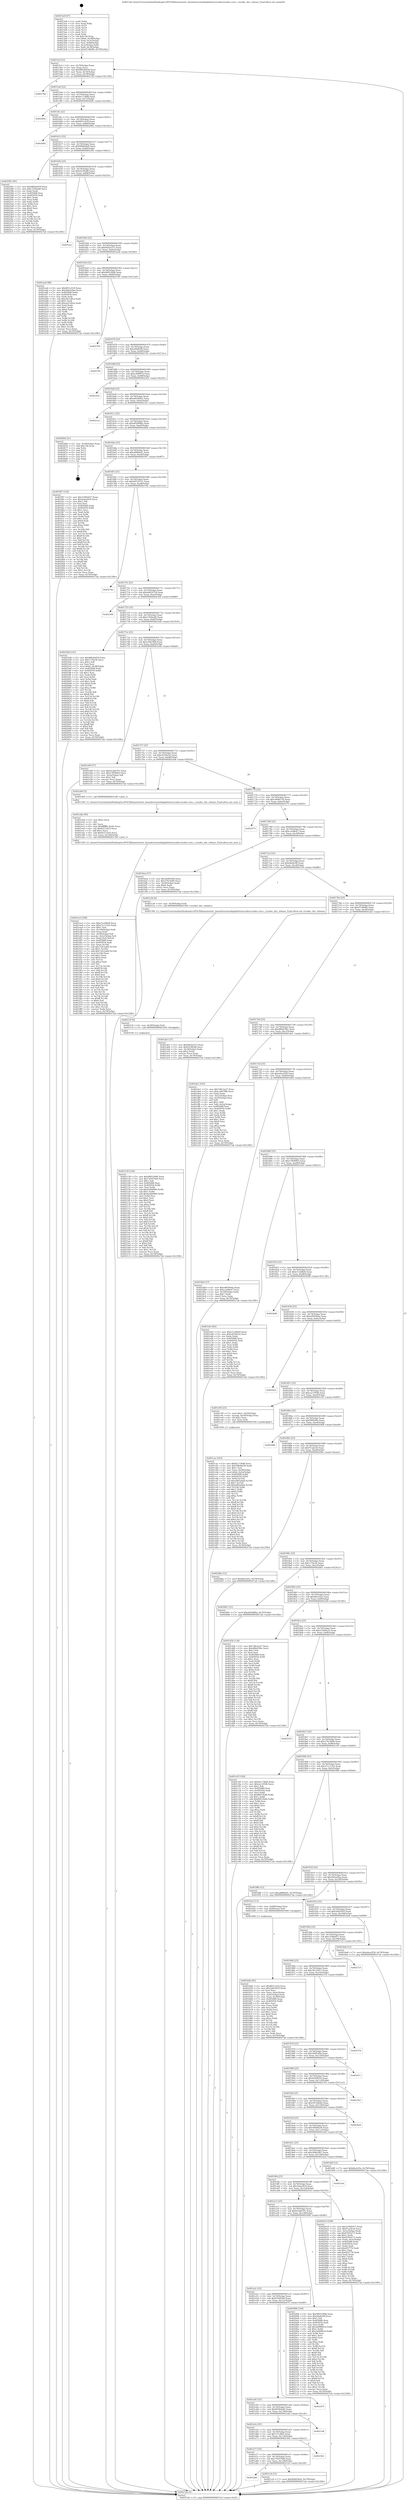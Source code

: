 digraph "0x4015a0" {
  label = "0x4015a0 (/mnt/c/Users/mathe/Desktop/tcc/POCII/binaries/extr_linuxdriversmediaplatformvicodecvicodec-core.c_vicodec_dev_release_Final-ollvm.out::main(0))"
  labelloc = "t"
  node[shape=record]

  Entry [label="",width=0.3,height=0.3,shape=circle,fillcolor=black,style=filled]
  "0x4015cf" [label="{
     0x4015cf [23]\l
     | [instrs]\l
     &nbsp;&nbsp;0x4015cf \<+3\>: mov -0x70(%rbp),%eax\l
     &nbsp;&nbsp;0x4015d2 \<+2\>: mov %eax,%ecx\l
     &nbsp;&nbsp;0x4015d4 \<+6\>: sub $0x88026459,%ecx\l
     &nbsp;&nbsp;0x4015da \<+3\>: mov %eax,-0x74(%rbp)\l
     &nbsp;&nbsp;0x4015dd \<+3\>: mov %ecx,-0x78(%rbp)\l
     &nbsp;&nbsp;0x4015e0 \<+6\>: je 000000000040279d \<main+0x11fd\>\l
  }"]
  "0x40279d" [label="{
     0x40279d\l
  }", style=dashed]
  "0x4015e6" [label="{
     0x4015e6 [22]\l
     | [instrs]\l
     &nbsp;&nbsp;0x4015e6 \<+5\>: jmp 00000000004015eb \<main+0x4b\>\l
     &nbsp;&nbsp;0x4015eb \<+3\>: mov -0x74(%rbp),%eax\l
     &nbsp;&nbsp;0x4015ee \<+5\>: sub $0x8cc736d6,%eax\l
     &nbsp;&nbsp;0x4015f3 \<+3\>: mov %eax,-0x7c(%rbp)\l
     &nbsp;&nbsp;0x4015f6 \<+6\>: je 000000000040269e \<main+0x10fe\>\l
  }"]
  Exit [label="",width=0.3,height=0.3,shape=circle,fillcolor=black,style=filled,peripheries=2]
  "0x40269e" [label="{
     0x40269e\l
  }", style=dashed]
  "0x4015fc" [label="{
     0x4015fc [22]\l
     | [instrs]\l
     &nbsp;&nbsp;0x4015fc \<+5\>: jmp 0000000000401601 \<main+0x61\>\l
     &nbsp;&nbsp;0x401601 \<+3\>: mov -0x74(%rbp),%eax\l
     &nbsp;&nbsp;0x401604 \<+5\>: sub $0x8f31c418,%eax\l
     &nbsp;&nbsp;0x401609 \<+3\>: mov %eax,-0x80(%rbp)\l
     &nbsp;&nbsp;0x40160c \<+6\>: je 0000000000402682 \<main+0x10e2\>\l
  }"]
  "0x401a90" [label="{
     0x401a90\l
  }", style=dashed]
  "0x402682" [label="{
     0x402682\l
  }", style=dashed]
  "0x401612" [label="{
     0x401612 [25]\l
     | [instrs]\l
     &nbsp;&nbsp;0x401612 \<+5\>: jmp 0000000000401617 \<main+0x77\>\l
     &nbsp;&nbsp;0x401617 \<+3\>: mov -0x74(%rbp),%eax\l
     &nbsp;&nbsp;0x40161a \<+5\>: sub $0x90b836a9,%eax\l
     &nbsp;&nbsp;0x40161f \<+6\>: mov %eax,-0x84(%rbp)\l
     &nbsp;&nbsp;0x401625 \<+6\>: je 0000000000402581 \<main+0xfe1\>\l
  }"]
  "0x4021c8" [label="{
     0x4021c8 [12]\l
     | [instrs]\l
     &nbsp;&nbsp;0x4021c8 \<+7\>: movl $0x90b836a9,-0x70(%rbp)\l
     &nbsp;&nbsp;0x4021cf \<+5\>: jmp 00000000004027ab \<main+0x120b\>\l
  }"]
  "0x402581" [label="{
     0x402581 [83]\l
     | [instrs]\l
     &nbsp;&nbsp;0x402581 \<+5\>: mov $0x88026459,%eax\l
     &nbsp;&nbsp;0x402586 \<+5\>: mov $0xc192ba46,%ecx\l
     &nbsp;&nbsp;0x40258b \<+2\>: xor %edx,%edx\l
     &nbsp;&nbsp;0x40258d \<+7\>: mov 0x405068,%esi\l
     &nbsp;&nbsp;0x402594 \<+7\>: mov 0x405054,%edi\l
     &nbsp;&nbsp;0x40259b \<+3\>: sub $0x1,%edx\l
     &nbsp;&nbsp;0x40259e \<+3\>: mov %esi,%r8d\l
     &nbsp;&nbsp;0x4025a1 \<+3\>: add %edx,%r8d\l
     &nbsp;&nbsp;0x4025a4 \<+4\>: imul %r8d,%esi\l
     &nbsp;&nbsp;0x4025a8 \<+3\>: and $0x1,%esi\l
     &nbsp;&nbsp;0x4025ab \<+3\>: cmp $0x0,%esi\l
     &nbsp;&nbsp;0x4025ae \<+4\>: sete %r9b\l
     &nbsp;&nbsp;0x4025b2 \<+3\>: cmp $0xa,%edi\l
     &nbsp;&nbsp;0x4025b5 \<+4\>: setl %r10b\l
     &nbsp;&nbsp;0x4025b9 \<+3\>: mov %r9b,%r11b\l
     &nbsp;&nbsp;0x4025bc \<+3\>: and %r10b,%r11b\l
     &nbsp;&nbsp;0x4025bf \<+3\>: xor %r10b,%r9b\l
     &nbsp;&nbsp;0x4025c2 \<+3\>: or %r9b,%r11b\l
     &nbsp;&nbsp;0x4025c5 \<+4\>: test $0x1,%r11b\l
     &nbsp;&nbsp;0x4025c9 \<+3\>: cmovne %ecx,%eax\l
     &nbsp;&nbsp;0x4025cc \<+3\>: mov %eax,-0x70(%rbp)\l
     &nbsp;&nbsp;0x4025cf \<+5\>: jmp 00000000004027ab \<main+0x120b\>\l
  }"]
  "0x40162b" [label="{
     0x40162b [25]\l
     | [instrs]\l
     &nbsp;&nbsp;0x40162b \<+5\>: jmp 0000000000401630 \<main+0x90\>\l
     &nbsp;&nbsp;0x401630 \<+3\>: mov -0x74(%rbp),%eax\l
     &nbsp;&nbsp;0x401633 \<+5\>: sub $0x92c9fc88,%eax\l
     &nbsp;&nbsp;0x401638 \<+6\>: mov %eax,-0x88(%rbp)\l
     &nbsp;&nbsp;0x40163e \<+6\>: je 0000000000401ace \<main+0x52e\>\l
  }"]
  "0x401a77" [label="{
     0x401a77 [25]\l
     | [instrs]\l
     &nbsp;&nbsp;0x401a77 \<+5\>: jmp 0000000000401a7c \<main+0x4dc\>\l
     &nbsp;&nbsp;0x401a7c \<+3\>: mov -0x74(%rbp),%eax\l
     &nbsp;&nbsp;0x401a7f \<+5\>: sub $0x745070d4,%eax\l
     &nbsp;&nbsp;0x401a84 \<+6\>: mov %eax,-0x138(%rbp)\l
     &nbsp;&nbsp;0x401a8a \<+6\>: je 00000000004021c8 \<main+0xc28\>\l
  }"]
  "0x401ace" [label="{
     0x401ace\l
  }", style=dashed]
  "0x401644" [label="{
     0x401644 [25]\l
     | [instrs]\l
     &nbsp;&nbsp;0x401644 \<+5\>: jmp 0000000000401649 \<main+0xa9\>\l
     &nbsp;&nbsp;0x401649 \<+3\>: mov -0x74(%rbp),%eax\l
     &nbsp;&nbsp;0x40164c \<+5\>: sub $0x94d2e515,%eax\l
     &nbsp;&nbsp;0x401651 \<+6\>: mov %eax,-0x8c(%rbp)\l
     &nbsp;&nbsp;0x401657 \<+6\>: je 0000000000401ae6 \<main+0x546\>\l
  }"]
  "0x402362" [label="{
     0x402362\l
  }", style=dashed]
  "0x401ae6" [label="{
     0x401ae6 [88]\l
     | [instrs]\l
     &nbsp;&nbsp;0x401ae6 \<+5\>: mov $0x8f31c418,%eax\l
     &nbsp;&nbsp;0x401aeb \<+5\>: mov $0x2bb3e9aa,%ecx\l
     &nbsp;&nbsp;0x401af0 \<+7\>: mov 0x405068,%edx\l
     &nbsp;&nbsp;0x401af7 \<+7\>: mov 0x405054,%esi\l
     &nbsp;&nbsp;0x401afe \<+2\>: mov %edx,%edi\l
     &nbsp;&nbsp;0x401b00 \<+6\>: sub $0xed21d0ca,%edi\l
     &nbsp;&nbsp;0x401b06 \<+3\>: sub $0x1,%edi\l
     &nbsp;&nbsp;0x401b09 \<+6\>: add $0xed21d0ca,%edi\l
     &nbsp;&nbsp;0x401b0f \<+3\>: imul %edi,%edx\l
     &nbsp;&nbsp;0x401b12 \<+3\>: and $0x1,%edx\l
     &nbsp;&nbsp;0x401b15 \<+3\>: cmp $0x0,%edx\l
     &nbsp;&nbsp;0x401b18 \<+4\>: sete %r8b\l
     &nbsp;&nbsp;0x401b1c \<+3\>: cmp $0xa,%esi\l
     &nbsp;&nbsp;0x401b1f \<+4\>: setl %r9b\l
     &nbsp;&nbsp;0x401b23 \<+3\>: mov %r8b,%r10b\l
     &nbsp;&nbsp;0x401b26 \<+3\>: and %r9b,%r10b\l
     &nbsp;&nbsp;0x401b29 \<+3\>: xor %r9b,%r8b\l
     &nbsp;&nbsp;0x401b2c \<+3\>: or %r8b,%r10b\l
     &nbsp;&nbsp;0x401b2f \<+4\>: test $0x1,%r10b\l
     &nbsp;&nbsp;0x401b33 \<+3\>: cmovne %ecx,%eax\l
     &nbsp;&nbsp;0x401b36 \<+3\>: mov %eax,-0x70(%rbp)\l
     &nbsp;&nbsp;0x401b39 \<+5\>: jmp 00000000004027ab \<main+0x120b\>\l
  }"]
  "0x40165d" [label="{
     0x40165d [25]\l
     | [instrs]\l
     &nbsp;&nbsp;0x40165d \<+5\>: jmp 0000000000401662 \<main+0xc2\>\l
     &nbsp;&nbsp;0x401662 \<+3\>: mov -0x74(%rbp),%eax\l
     &nbsp;&nbsp;0x401665 \<+5\>: sub $0x99052948,%eax\l
     &nbsp;&nbsp;0x40166a \<+6\>: mov %eax,-0x90(%rbp)\l
     &nbsp;&nbsp;0x401670 \<+6\>: je 0000000000402744 \<main+0x11a4\>\l
  }"]
  "0x401a5e" [label="{
     0x401a5e [25]\l
     | [instrs]\l
     &nbsp;&nbsp;0x401a5e \<+5\>: jmp 0000000000401a63 \<main+0x4c3\>\l
     &nbsp;&nbsp;0x401a63 \<+3\>: mov -0x74(%rbp),%eax\l
     &nbsp;&nbsp;0x401a66 \<+5\>: sub $0x721cffd5,%eax\l
     &nbsp;&nbsp;0x401a6b \<+6\>: mov %eax,-0x134(%rbp)\l
     &nbsp;&nbsp;0x401a71 \<+6\>: je 0000000000402362 \<main+0xdc2\>\l
  }"]
  "0x402744" [label="{
     0x402744\l
  }", style=dashed]
  "0x401676" [label="{
     0x401676 [25]\l
     | [instrs]\l
     &nbsp;&nbsp;0x401676 \<+5\>: jmp 000000000040167b \<main+0xdb\>\l
     &nbsp;&nbsp;0x40167b \<+3\>: mov -0x74(%rbp),%eax\l
     &nbsp;&nbsp;0x40167e \<+5\>: sub $0xa0fa85f9,%eax\l
     &nbsp;&nbsp;0x401683 \<+6\>: mov %eax,-0x94(%rbp)\l
     &nbsp;&nbsp;0x401689 \<+6\>: je 000000000040278c \<main+0x11ec\>\l
  }"]
  "0x4021d4" [label="{
     0x4021d4\l
  }", style=dashed]
  "0x40278c" [label="{
     0x40278c\l
  }", style=dashed]
  "0x40168f" [label="{
     0x40168f [25]\l
     | [instrs]\l
     &nbsp;&nbsp;0x40168f \<+5\>: jmp 0000000000401694 \<main+0xf4\>\l
     &nbsp;&nbsp;0x401694 \<+3\>: mov -0x74(%rbp),%eax\l
     &nbsp;&nbsp;0x401697 \<+5\>: sub $0xa306f97a,%eax\l
     &nbsp;&nbsp;0x40169c \<+6\>: mov %eax,-0x98(%rbp)\l
     &nbsp;&nbsp;0x4016a2 \<+6\>: je 0000000000402202 \<main+0xc62\>\l
  }"]
  "0x401a45" [label="{
     0x401a45 [25]\l
     | [instrs]\l
     &nbsp;&nbsp;0x401a45 \<+5\>: jmp 0000000000401a4a \<main+0x4aa\>\l
     &nbsp;&nbsp;0x401a4a \<+3\>: mov -0x74(%rbp),%eax\l
     &nbsp;&nbsp;0x401a4d \<+5\>: sub $0x683b4a92,%eax\l
     &nbsp;&nbsp;0x401a52 \<+6\>: mov %eax,-0x130(%rbp)\l
     &nbsp;&nbsp;0x401a58 \<+6\>: je 00000000004021d4 \<main+0xc34\>\l
  }"]
  "0x402202" [label="{
     0x402202\l
  }", style=dashed]
  "0x4016a8" [label="{
     0x4016a8 [25]\l
     | [instrs]\l
     &nbsp;&nbsp;0x4016a8 \<+5\>: jmp 00000000004016ad \<main+0x10d\>\l
     &nbsp;&nbsp;0x4016ad \<+3\>: mov -0x74(%rbp),%eax\l
     &nbsp;&nbsp;0x4016b0 \<+5\>: sub $0xa843840c,%eax\l
     &nbsp;&nbsp;0x4016b5 \<+6\>: mov %eax,-0x9c(%rbp)\l
     &nbsp;&nbsp;0x4016bb \<+6\>: je 00000000004023ce \<main+0xe2e\>\l
  }"]
  "0x402470" [label="{
     0x402470\l
  }", style=dashed]
  "0x4023ce" [label="{
     0x4023ce\l
  }", style=dashed]
  "0x4016c1" [label="{
     0x4016c1 [25]\l
     | [instrs]\l
     &nbsp;&nbsp;0x4016c1 \<+5\>: jmp 00000000004016c6 \<main+0x126\>\l
     &nbsp;&nbsp;0x4016c6 \<+3\>: mov -0x74(%rbp),%eax\l
     &nbsp;&nbsp;0x4016c9 \<+5\>: sub $0xa85d986a,%eax\l
     &nbsp;&nbsp;0x4016ce \<+6\>: mov %eax,-0xa0(%rbp)\l
     &nbsp;&nbsp;0x4016d4 \<+6\>: je 000000000040266d \<main+0x10cd\>\l
  }"]
  "0x402138" [label="{
     0x402138 [144]\l
     | [instrs]\l
     &nbsp;&nbsp;0x402138 \<+5\>: mov $0x99052948,%eax\l
     &nbsp;&nbsp;0x40213d \<+5\>: mov $0x745070d4,%ecx\l
     &nbsp;&nbsp;0x402142 \<+2\>: mov $0x1,%dl\l
     &nbsp;&nbsp;0x402144 \<+7\>: mov 0x405068,%esi\l
     &nbsp;&nbsp;0x40214b \<+8\>: mov 0x405054,%r8d\l
     &nbsp;&nbsp;0x402153 \<+3\>: mov %esi,%r9d\l
     &nbsp;&nbsp;0x402156 \<+7\>: sub $0x4c606990,%r9d\l
     &nbsp;&nbsp;0x40215d \<+4\>: sub $0x1,%r9d\l
     &nbsp;&nbsp;0x402161 \<+7\>: add $0x4c606990,%r9d\l
     &nbsp;&nbsp;0x402168 \<+4\>: imul %r9d,%esi\l
     &nbsp;&nbsp;0x40216c \<+3\>: and $0x1,%esi\l
     &nbsp;&nbsp;0x40216f \<+3\>: cmp $0x0,%esi\l
     &nbsp;&nbsp;0x402172 \<+4\>: sete %r10b\l
     &nbsp;&nbsp;0x402176 \<+4\>: cmp $0xa,%r8d\l
     &nbsp;&nbsp;0x40217a \<+4\>: setl %r11b\l
     &nbsp;&nbsp;0x40217e \<+3\>: mov %r10b,%bl\l
     &nbsp;&nbsp;0x402181 \<+3\>: xor $0xff,%bl\l
     &nbsp;&nbsp;0x402184 \<+3\>: mov %r11b,%r14b\l
     &nbsp;&nbsp;0x402187 \<+4\>: xor $0xff,%r14b\l
     &nbsp;&nbsp;0x40218b \<+3\>: xor $0x0,%dl\l
     &nbsp;&nbsp;0x40218e \<+3\>: mov %bl,%r15b\l
     &nbsp;&nbsp;0x402191 \<+4\>: and $0x0,%r15b\l
     &nbsp;&nbsp;0x402195 \<+3\>: and %dl,%r10b\l
     &nbsp;&nbsp;0x402198 \<+3\>: mov %r14b,%r12b\l
     &nbsp;&nbsp;0x40219b \<+4\>: and $0x0,%r12b\l
     &nbsp;&nbsp;0x40219f \<+3\>: and %dl,%r11b\l
     &nbsp;&nbsp;0x4021a2 \<+3\>: or %r10b,%r15b\l
     &nbsp;&nbsp;0x4021a5 \<+3\>: or %r11b,%r12b\l
     &nbsp;&nbsp;0x4021a8 \<+3\>: xor %r12b,%r15b\l
     &nbsp;&nbsp;0x4021ab \<+3\>: or %r14b,%bl\l
     &nbsp;&nbsp;0x4021ae \<+3\>: xor $0xff,%bl\l
     &nbsp;&nbsp;0x4021b1 \<+3\>: or $0x0,%dl\l
     &nbsp;&nbsp;0x4021b4 \<+2\>: and %dl,%bl\l
     &nbsp;&nbsp;0x4021b6 \<+3\>: or %bl,%r15b\l
     &nbsp;&nbsp;0x4021b9 \<+4\>: test $0x1,%r15b\l
     &nbsp;&nbsp;0x4021bd \<+3\>: cmovne %ecx,%eax\l
     &nbsp;&nbsp;0x4021c0 \<+3\>: mov %eax,-0x70(%rbp)\l
     &nbsp;&nbsp;0x4021c3 \<+5\>: jmp 00000000004027ab \<main+0x120b\>\l
  }"]
  "0x40266d" [label="{
     0x40266d [21]\l
     | [instrs]\l
     &nbsp;&nbsp;0x40266d \<+3\>: mov -0x38(%rbp),%eax\l
     &nbsp;&nbsp;0x402670 \<+7\>: add $0x128,%rsp\l
     &nbsp;&nbsp;0x402677 \<+1\>: pop %rbx\l
     &nbsp;&nbsp;0x402678 \<+2\>: pop %r12\l
     &nbsp;&nbsp;0x40267a \<+2\>: pop %r13\l
     &nbsp;&nbsp;0x40267c \<+2\>: pop %r14\l
     &nbsp;&nbsp;0x40267e \<+2\>: pop %r15\l
     &nbsp;&nbsp;0x402680 \<+1\>: pop %rbp\l
     &nbsp;&nbsp;0x402681 \<+1\>: ret\l
  }"]
  "0x4016da" [label="{
     0x4016da [25]\l
     | [instrs]\l
     &nbsp;&nbsp;0x4016da \<+5\>: jmp 00000000004016df \<main+0x13f\>\l
     &nbsp;&nbsp;0x4016df \<+3\>: mov -0x74(%rbp),%eax\l
     &nbsp;&nbsp;0x4016e2 \<+5\>: sub $0xa8866af1,%eax\l
     &nbsp;&nbsp;0x4016e7 \<+6\>: mov %eax,-0xa4(%rbp)\l
     &nbsp;&nbsp;0x4016ed \<+6\>: je 0000000000401f97 \<main+0x9f7\>\l
  }"]
  "0x40212f" [label="{
     0x40212f [9]\l
     | [instrs]\l
     &nbsp;&nbsp;0x40212f \<+4\>: mov -0x58(%rbp),%rdi\l
     &nbsp;&nbsp;0x402133 \<+5\>: call 0000000000401030 \<free@plt\>\l
     | [calls]\l
     &nbsp;&nbsp;0x401030 \{1\} (unknown)\l
  }"]
  "0x401f97" [label="{
     0x401f97 [134]\l
     | [instrs]\l
     &nbsp;&nbsp;0x401f97 \<+5\>: mov $0x319bb457,%eax\l
     &nbsp;&nbsp;0x401f9c \<+5\>: mov $0x5ebae919,%ecx\l
     &nbsp;&nbsp;0x401fa1 \<+2\>: mov $0x1,%dl\l
     &nbsp;&nbsp;0x401fa3 \<+2\>: xor %esi,%esi\l
     &nbsp;&nbsp;0x401fa5 \<+7\>: mov 0x405068,%edi\l
     &nbsp;&nbsp;0x401fac \<+8\>: mov 0x405054,%r8d\l
     &nbsp;&nbsp;0x401fb4 \<+3\>: sub $0x1,%esi\l
     &nbsp;&nbsp;0x401fb7 \<+3\>: mov %edi,%r9d\l
     &nbsp;&nbsp;0x401fba \<+3\>: add %esi,%r9d\l
     &nbsp;&nbsp;0x401fbd \<+4\>: imul %r9d,%edi\l
     &nbsp;&nbsp;0x401fc1 \<+3\>: and $0x1,%edi\l
     &nbsp;&nbsp;0x401fc4 \<+3\>: cmp $0x0,%edi\l
     &nbsp;&nbsp;0x401fc7 \<+4\>: sete %r10b\l
     &nbsp;&nbsp;0x401fcb \<+4\>: cmp $0xa,%r8d\l
     &nbsp;&nbsp;0x401fcf \<+4\>: setl %r11b\l
     &nbsp;&nbsp;0x401fd3 \<+3\>: mov %r10b,%bl\l
     &nbsp;&nbsp;0x401fd6 \<+3\>: xor $0xff,%bl\l
     &nbsp;&nbsp;0x401fd9 \<+3\>: mov %r11b,%r14b\l
     &nbsp;&nbsp;0x401fdc \<+4\>: xor $0xff,%r14b\l
     &nbsp;&nbsp;0x401fe0 \<+3\>: xor $0x1,%dl\l
     &nbsp;&nbsp;0x401fe3 \<+3\>: mov %bl,%r15b\l
     &nbsp;&nbsp;0x401fe6 \<+4\>: and $0xff,%r15b\l
     &nbsp;&nbsp;0x401fea \<+3\>: and %dl,%r10b\l
     &nbsp;&nbsp;0x401fed \<+3\>: mov %r14b,%r12b\l
     &nbsp;&nbsp;0x401ff0 \<+4\>: and $0xff,%r12b\l
     &nbsp;&nbsp;0x401ff4 \<+3\>: and %dl,%r11b\l
     &nbsp;&nbsp;0x401ff7 \<+3\>: or %r10b,%r15b\l
     &nbsp;&nbsp;0x401ffa \<+3\>: or %r11b,%r12b\l
     &nbsp;&nbsp;0x401ffd \<+3\>: xor %r12b,%r15b\l
     &nbsp;&nbsp;0x402000 \<+3\>: or %r14b,%bl\l
     &nbsp;&nbsp;0x402003 \<+3\>: xor $0xff,%bl\l
     &nbsp;&nbsp;0x402006 \<+3\>: or $0x1,%dl\l
     &nbsp;&nbsp;0x402009 \<+2\>: and %dl,%bl\l
     &nbsp;&nbsp;0x40200b \<+3\>: or %bl,%r15b\l
     &nbsp;&nbsp;0x40200e \<+4\>: test $0x1,%r15b\l
     &nbsp;&nbsp;0x402012 \<+3\>: cmovne %ecx,%eax\l
     &nbsp;&nbsp;0x402015 \<+3\>: mov %eax,-0x70(%rbp)\l
     &nbsp;&nbsp;0x402018 \<+5\>: jmp 00000000004027ab \<main+0x120b\>\l
  }"]
  "0x4016f3" [label="{
     0x4016f3 [25]\l
     | [instrs]\l
     &nbsp;&nbsp;0x4016f3 \<+5\>: jmp 00000000004016f8 \<main+0x158\>\l
     &nbsp;&nbsp;0x4016f8 \<+3\>: mov -0x74(%rbp),%eax\l
     &nbsp;&nbsp;0x4016fb \<+5\>: sub $0xb4519721,%eax\l
     &nbsp;&nbsp;0x401700 \<+6\>: mov %eax,-0xa8(%rbp)\l
     &nbsp;&nbsp;0x401706 \<+6\>: je 000000000040276e \<main+0x11ce\>\l
  }"]
  "0x401a2c" [label="{
     0x401a2c [25]\l
     | [instrs]\l
     &nbsp;&nbsp;0x401a2c \<+5\>: jmp 0000000000401a31 \<main+0x491\>\l
     &nbsp;&nbsp;0x401a31 \<+3\>: mov -0x74(%rbp),%eax\l
     &nbsp;&nbsp;0x401a34 \<+5\>: sub $0x652f0c8d,%eax\l
     &nbsp;&nbsp;0x401a39 \<+6\>: mov %eax,-0x12c(%rbp)\l
     &nbsp;&nbsp;0x401a3f \<+6\>: je 0000000000402470 \<main+0xed0\>\l
  }"]
  "0x40276e" [label="{
     0x40276e\l
  }", style=dashed]
  "0x40170c" [label="{
     0x40170c [25]\l
     | [instrs]\l
     &nbsp;&nbsp;0x40170c \<+5\>: jmp 0000000000401711 \<main+0x171\>\l
     &nbsp;&nbsp;0x401711 \<+3\>: mov -0x74(%rbp),%eax\l
     &nbsp;&nbsp;0x401714 \<+5\>: sub $0xbd65472d,%eax\l
     &nbsp;&nbsp;0x401719 \<+6\>: mov %eax,-0xac(%rbp)\l
     &nbsp;&nbsp;0x40171f \<+6\>: je 0000000000402308 \<main+0xd68\>\l
  }"]
  "0x402096" [label="{
     0x402096 [144]\l
     | [instrs]\l
     &nbsp;&nbsp;0x402096 \<+5\>: mov $0x99052948,%eax\l
     &nbsp;&nbsp;0x40209b \<+5\>: mov $0xd4a6cf4f,%ecx\l
     &nbsp;&nbsp;0x4020a0 \<+2\>: mov $0x1,%dl\l
     &nbsp;&nbsp;0x4020a2 \<+7\>: mov 0x405068,%esi\l
     &nbsp;&nbsp;0x4020a9 \<+7\>: mov 0x405054,%edi\l
     &nbsp;&nbsp;0x4020b0 \<+3\>: mov %esi,%r8d\l
     &nbsp;&nbsp;0x4020b3 \<+7\>: add $0x2d09861d,%r8d\l
     &nbsp;&nbsp;0x4020ba \<+4\>: sub $0x1,%r8d\l
     &nbsp;&nbsp;0x4020be \<+7\>: sub $0x2d09861d,%r8d\l
     &nbsp;&nbsp;0x4020c5 \<+4\>: imul %r8d,%esi\l
     &nbsp;&nbsp;0x4020c9 \<+3\>: and $0x1,%esi\l
     &nbsp;&nbsp;0x4020cc \<+3\>: cmp $0x0,%esi\l
     &nbsp;&nbsp;0x4020cf \<+4\>: sete %r9b\l
     &nbsp;&nbsp;0x4020d3 \<+3\>: cmp $0xa,%edi\l
     &nbsp;&nbsp;0x4020d6 \<+4\>: setl %r10b\l
     &nbsp;&nbsp;0x4020da \<+3\>: mov %r9b,%r11b\l
     &nbsp;&nbsp;0x4020dd \<+4\>: xor $0xff,%r11b\l
     &nbsp;&nbsp;0x4020e1 \<+3\>: mov %r10b,%bl\l
     &nbsp;&nbsp;0x4020e4 \<+3\>: xor $0xff,%bl\l
     &nbsp;&nbsp;0x4020e7 \<+3\>: xor $0x0,%dl\l
     &nbsp;&nbsp;0x4020ea \<+3\>: mov %r11b,%r14b\l
     &nbsp;&nbsp;0x4020ed \<+4\>: and $0x0,%r14b\l
     &nbsp;&nbsp;0x4020f1 \<+3\>: and %dl,%r9b\l
     &nbsp;&nbsp;0x4020f4 \<+3\>: mov %bl,%r15b\l
     &nbsp;&nbsp;0x4020f7 \<+4\>: and $0x0,%r15b\l
     &nbsp;&nbsp;0x4020fb \<+3\>: and %dl,%r10b\l
     &nbsp;&nbsp;0x4020fe \<+3\>: or %r9b,%r14b\l
     &nbsp;&nbsp;0x402101 \<+3\>: or %r10b,%r15b\l
     &nbsp;&nbsp;0x402104 \<+3\>: xor %r15b,%r14b\l
     &nbsp;&nbsp;0x402107 \<+3\>: or %bl,%r11b\l
     &nbsp;&nbsp;0x40210a \<+4\>: xor $0xff,%r11b\l
     &nbsp;&nbsp;0x40210e \<+3\>: or $0x0,%dl\l
     &nbsp;&nbsp;0x402111 \<+3\>: and %dl,%r11b\l
     &nbsp;&nbsp;0x402114 \<+3\>: or %r11b,%r14b\l
     &nbsp;&nbsp;0x402117 \<+4\>: test $0x1,%r14b\l
     &nbsp;&nbsp;0x40211b \<+3\>: cmovne %ecx,%eax\l
     &nbsp;&nbsp;0x40211e \<+3\>: mov %eax,-0x70(%rbp)\l
     &nbsp;&nbsp;0x402121 \<+5\>: jmp 00000000004027ab \<main+0x120b\>\l
  }"]
  "0x402308" [label="{
     0x402308\l
  }", style=dashed]
  "0x401725" [label="{
     0x401725 [25]\l
     | [instrs]\l
     &nbsp;&nbsp;0x401725 \<+5\>: jmp 000000000040172a \<main+0x18a\>\l
     &nbsp;&nbsp;0x40172a \<+3\>: mov -0x74(%rbp),%eax\l
     &nbsp;&nbsp;0x40172d \<+5\>: sub $0xc192ba46,%eax\l
     &nbsp;&nbsp;0x401732 \<+6\>: mov %eax,-0xb0(%rbp)\l
     &nbsp;&nbsp;0x401738 \<+6\>: je 00000000004025d4 \<main+0x1034\>\l
  }"]
  "0x401a13" [label="{
     0x401a13 [25]\l
     | [instrs]\l
     &nbsp;&nbsp;0x401a13 \<+5\>: jmp 0000000000401a18 \<main+0x478\>\l
     &nbsp;&nbsp;0x401a18 \<+3\>: mov -0x74(%rbp),%eax\l
     &nbsp;&nbsp;0x401a1b \<+5\>: sub $0x61abb701,%eax\l
     &nbsp;&nbsp;0x401a20 \<+6\>: mov %eax,-0x128(%rbp)\l
     &nbsp;&nbsp;0x401a26 \<+6\>: je 0000000000402096 \<main+0xaf6\>\l
  }"]
  "0x4025d4" [label="{
     0x4025d4 [141]\l
     | [instrs]\l
     &nbsp;&nbsp;0x4025d4 \<+5\>: mov $0x88026459,%eax\l
     &nbsp;&nbsp;0x4025d9 \<+5\>: mov $0x7c70e5b,%ecx\l
     &nbsp;&nbsp;0x4025de \<+2\>: mov $0x1,%dl\l
     &nbsp;&nbsp;0x4025e0 \<+2\>: xor %esi,%esi\l
     &nbsp;&nbsp;0x4025e2 \<+7\>: movl $0x0,-0x38(%rbp)\l
     &nbsp;&nbsp;0x4025e9 \<+7\>: mov 0x405068,%edi\l
     &nbsp;&nbsp;0x4025f0 \<+8\>: mov 0x405054,%r8d\l
     &nbsp;&nbsp;0x4025f8 \<+3\>: sub $0x1,%esi\l
     &nbsp;&nbsp;0x4025fb \<+3\>: mov %edi,%r9d\l
     &nbsp;&nbsp;0x4025fe \<+3\>: add %esi,%r9d\l
     &nbsp;&nbsp;0x402601 \<+4\>: imul %r9d,%edi\l
     &nbsp;&nbsp;0x402605 \<+3\>: and $0x1,%edi\l
     &nbsp;&nbsp;0x402608 \<+3\>: cmp $0x0,%edi\l
     &nbsp;&nbsp;0x40260b \<+4\>: sete %r10b\l
     &nbsp;&nbsp;0x40260f \<+4\>: cmp $0xa,%r8d\l
     &nbsp;&nbsp;0x402613 \<+4\>: setl %r11b\l
     &nbsp;&nbsp;0x402617 \<+3\>: mov %r10b,%bl\l
     &nbsp;&nbsp;0x40261a \<+3\>: xor $0xff,%bl\l
     &nbsp;&nbsp;0x40261d \<+3\>: mov %r11b,%r14b\l
     &nbsp;&nbsp;0x402620 \<+4\>: xor $0xff,%r14b\l
     &nbsp;&nbsp;0x402624 \<+3\>: xor $0x0,%dl\l
     &nbsp;&nbsp;0x402627 \<+3\>: mov %bl,%r15b\l
     &nbsp;&nbsp;0x40262a \<+4\>: and $0x0,%r15b\l
     &nbsp;&nbsp;0x40262e \<+3\>: and %dl,%r10b\l
     &nbsp;&nbsp;0x402631 \<+3\>: mov %r14b,%r12b\l
     &nbsp;&nbsp;0x402634 \<+4\>: and $0x0,%r12b\l
     &nbsp;&nbsp;0x402638 \<+3\>: and %dl,%r11b\l
     &nbsp;&nbsp;0x40263b \<+3\>: or %r10b,%r15b\l
     &nbsp;&nbsp;0x40263e \<+3\>: or %r11b,%r12b\l
     &nbsp;&nbsp;0x402641 \<+3\>: xor %r12b,%r15b\l
     &nbsp;&nbsp;0x402644 \<+3\>: or %r14b,%bl\l
     &nbsp;&nbsp;0x402647 \<+3\>: xor $0xff,%bl\l
     &nbsp;&nbsp;0x40264a \<+3\>: or $0x0,%dl\l
     &nbsp;&nbsp;0x40264d \<+2\>: and %dl,%bl\l
     &nbsp;&nbsp;0x40264f \<+3\>: or %bl,%r15b\l
     &nbsp;&nbsp;0x402652 \<+4\>: test $0x1,%r15b\l
     &nbsp;&nbsp;0x402656 \<+3\>: cmovne %ecx,%eax\l
     &nbsp;&nbsp;0x402659 \<+3\>: mov %eax,-0x70(%rbp)\l
     &nbsp;&nbsp;0x40265c \<+5\>: jmp 00000000004027ab \<main+0x120b\>\l
  }"]
  "0x40173e" [label="{
     0x40173e [25]\l
     | [instrs]\l
     &nbsp;&nbsp;0x40173e \<+5\>: jmp 0000000000401743 \<main+0x1a3\>\l
     &nbsp;&nbsp;0x401743 \<+3\>: mov -0x74(%rbp),%eax\l
     &nbsp;&nbsp;0x401746 \<+5\>: sub $0xc20b78f4,%eax\l
     &nbsp;&nbsp;0x40174b \<+6\>: mov %eax,-0xb4(%rbp)\l
     &nbsp;&nbsp;0x401751 \<+6\>: je 0000000000401e48 \<main+0x8a8\>\l
  }"]
  "0x40201d" [label="{
     0x40201d [109]\l
     | [instrs]\l
     &nbsp;&nbsp;0x40201d \<+5\>: mov $0x319bb457,%eax\l
     &nbsp;&nbsp;0x402022 \<+5\>: mov $0xf7cadce4,%ecx\l
     &nbsp;&nbsp;0x402027 \<+3\>: mov -0x5c(%rbp),%edx\l
     &nbsp;&nbsp;0x40202a \<+6\>: sub $0xf3505e73,%edx\l
     &nbsp;&nbsp;0x402030 \<+3\>: add $0x1,%edx\l
     &nbsp;&nbsp;0x402033 \<+6\>: add $0xf3505e73,%edx\l
     &nbsp;&nbsp;0x402039 \<+3\>: mov %edx,-0x5c(%rbp)\l
     &nbsp;&nbsp;0x40203c \<+7\>: mov 0x405068,%edx\l
     &nbsp;&nbsp;0x402043 \<+7\>: mov 0x405054,%esi\l
     &nbsp;&nbsp;0x40204a \<+2\>: mov %edx,%edi\l
     &nbsp;&nbsp;0x40204c \<+6\>: sub $0xbf1f776,%edi\l
     &nbsp;&nbsp;0x402052 \<+3\>: sub $0x1,%edi\l
     &nbsp;&nbsp;0x402055 \<+6\>: add $0xbf1f776,%edi\l
     &nbsp;&nbsp;0x40205b \<+3\>: imul %edi,%edx\l
     &nbsp;&nbsp;0x40205e \<+3\>: and $0x1,%edx\l
     &nbsp;&nbsp;0x402061 \<+3\>: cmp $0x0,%edx\l
     &nbsp;&nbsp;0x402064 \<+4\>: sete %r8b\l
     &nbsp;&nbsp;0x402068 \<+3\>: cmp $0xa,%esi\l
     &nbsp;&nbsp;0x40206b \<+4\>: setl %r9b\l
     &nbsp;&nbsp;0x40206f \<+3\>: mov %r8b,%r10b\l
     &nbsp;&nbsp;0x402072 \<+3\>: and %r9b,%r10b\l
     &nbsp;&nbsp;0x402075 \<+3\>: xor %r9b,%r8b\l
     &nbsp;&nbsp;0x402078 \<+3\>: or %r8b,%r10b\l
     &nbsp;&nbsp;0x40207b \<+4\>: test $0x1,%r10b\l
     &nbsp;&nbsp;0x40207f \<+3\>: cmovne %ecx,%eax\l
     &nbsp;&nbsp;0x402082 \<+3\>: mov %eax,-0x70(%rbp)\l
     &nbsp;&nbsp;0x402085 \<+5\>: jmp 00000000004027ab \<main+0x120b\>\l
  }"]
  "0x401e48" [label="{
     0x401e48 [27]\l
     | [instrs]\l
     &nbsp;&nbsp;0x401e48 \<+5\>: mov $0x61abb701,%eax\l
     &nbsp;&nbsp;0x401e4d \<+5\>: mov $0xe7858903,%ecx\l
     &nbsp;&nbsp;0x401e52 \<+3\>: mov -0x2a(%rbp),%dl\l
     &nbsp;&nbsp;0x401e55 \<+3\>: test $0x1,%dl\l
     &nbsp;&nbsp;0x401e58 \<+3\>: cmovne %ecx,%eax\l
     &nbsp;&nbsp;0x401e5b \<+3\>: mov %eax,-0x70(%rbp)\l
     &nbsp;&nbsp;0x401e5e \<+5\>: jmp 00000000004027ab \<main+0x120b\>\l
  }"]
  "0x401757" [label="{
     0x401757 [25]\l
     | [instrs]\l
     &nbsp;&nbsp;0x401757 \<+5\>: jmp 000000000040175c \<main+0x1bc\>\l
     &nbsp;&nbsp;0x40175c \<+3\>: mov -0x74(%rbp),%eax\l
     &nbsp;&nbsp;0x40175f \<+5\>: sub $0xc832625e,%eax\l
     &nbsp;&nbsp;0x401764 \<+6\>: mov %eax,-0xb8(%rbp)\l
     &nbsp;&nbsp;0x40176a \<+6\>: je 0000000000401eb6 \<main+0x916\>\l
  }"]
  "0x4019fa" [label="{
     0x4019fa [25]\l
     | [instrs]\l
     &nbsp;&nbsp;0x4019fa \<+5\>: jmp 00000000004019ff \<main+0x45f\>\l
     &nbsp;&nbsp;0x4019ff \<+3\>: mov -0x74(%rbp),%eax\l
     &nbsp;&nbsp;0x401a02 \<+5\>: sub $0x5ebae919,%eax\l
     &nbsp;&nbsp;0x401a07 \<+6\>: mov %eax,-0x124(%rbp)\l
     &nbsp;&nbsp;0x401a0d \<+6\>: je 000000000040201d \<main+0xa7d\>\l
  }"]
  "0x401eb6" [label="{
     0x401eb6 [5]\l
     | [instrs]\l
     &nbsp;&nbsp;0x401eb6 \<+5\>: call 0000000000401160 \<next_i\>\l
     | [calls]\l
     &nbsp;&nbsp;0x401160 \{1\} (/mnt/c/Users/mathe/Desktop/tcc/POCII/binaries/extr_linuxdriversmediaplatformvicodecvicodec-core.c_vicodec_dev_release_Final-ollvm.out::next_i)\l
  }"]
  "0x401770" [label="{
     0x401770 [25]\l
     | [instrs]\l
     &nbsp;&nbsp;0x401770 \<+5\>: jmp 0000000000401775 \<main+0x1d5\>\l
     &nbsp;&nbsp;0x401775 \<+3\>: mov -0x74(%rbp),%eax\l
     &nbsp;&nbsp;0x401778 \<+5\>: sub $0xc9946730,%eax\l
     &nbsp;&nbsp;0x40177d \<+6\>: mov %eax,-0xbc(%rbp)\l
     &nbsp;&nbsp;0x401783 \<+6\>: je 0000000000402575 \<main+0xfd5\>\l
  }"]
  "0x4022ed" [label="{
     0x4022ed\l
  }", style=dashed]
  "0x402575" [label="{
     0x402575\l
  }", style=dashed]
  "0x401789" [label="{
     0x401789 [25]\l
     | [instrs]\l
     &nbsp;&nbsp;0x401789 \<+5\>: jmp 000000000040178e \<main+0x1ee\>\l
     &nbsp;&nbsp;0x40178e \<+3\>: mov -0x74(%rbp),%eax\l
     &nbsp;&nbsp;0x401791 \<+5\>: sub $0xcce08e47,%eax\l
     &nbsp;&nbsp;0x401796 \<+6\>: mov %eax,-0xc0(%rbp)\l
     &nbsp;&nbsp;0x40179c \<+6\>: je 0000000000401bea \<main+0x64a\>\l
  }"]
  "0x401ee3" [label="{
     0x401ee3 [168]\l
     | [instrs]\l
     &nbsp;&nbsp;0x401ee3 \<+5\>: mov $0xe7a3d828,%ecx\l
     &nbsp;&nbsp;0x401ee8 \<+5\>: mov $0x27c11163,%edx\l
     &nbsp;&nbsp;0x401eed \<+3\>: mov $0x1,%sil\l
     &nbsp;&nbsp;0x401ef0 \<+6\>: mov -0x140(%rbp),%edi\l
     &nbsp;&nbsp;0x401ef6 \<+3\>: imul %eax,%edi\l
     &nbsp;&nbsp;0x401ef9 \<+4\>: mov -0x58(%rbp),%r8\l
     &nbsp;&nbsp;0x401efd \<+4\>: movslq -0x5c(%rbp),%r9\l
     &nbsp;&nbsp;0x401f01 \<+4\>: mov %edi,(%r8,%r9,4)\l
     &nbsp;&nbsp;0x401f05 \<+7\>: mov 0x405068,%eax\l
     &nbsp;&nbsp;0x401f0c \<+7\>: mov 0x405054,%edi\l
     &nbsp;&nbsp;0x401f13 \<+3\>: mov %eax,%r10d\l
     &nbsp;&nbsp;0x401f16 \<+7\>: sub $0x7cd12a84,%r10d\l
     &nbsp;&nbsp;0x401f1d \<+4\>: sub $0x1,%r10d\l
     &nbsp;&nbsp;0x401f21 \<+7\>: add $0x7cd12a84,%r10d\l
     &nbsp;&nbsp;0x401f28 \<+4\>: imul %r10d,%eax\l
     &nbsp;&nbsp;0x401f2c \<+3\>: and $0x1,%eax\l
     &nbsp;&nbsp;0x401f2f \<+3\>: cmp $0x0,%eax\l
     &nbsp;&nbsp;0x401f32 \<+4\>: sete %r11b\l
     &nbsp;&nbsp;0x401f36 \<+3\>: cmp $0xa,%edi\l
     &nbsp;&nbsp;0x401f39 \<+3\>: setl %bl\l
     &nbsp;&nbsp;0x401f3c \<+3\>: mov %r11b,%r14b\l
     &nbsp;&nbsp;0x401f3f \<+4\>: xor $0xff,%r14b\l
     &nbsp;&nbsp;0x401f43 \<+3\>: mov %bl,%r15b\l
     &nbsp;&nbsp;0x401f46 \<+4\>: xor $0xff,%r15b\l
     &nbsp;&nbsp;0x401f4a \<+4\>: xor $0x0,%sil\l
     &nbsp;&nbsp;0x401f4e \<+3\>: mov %r14b,%r12b\l
     &nbsp;&nbsp;0x401f51 \<+4\>: and $0x0,%r12b\l
     &nbsp;&nbsp;0x401f55 \<+3\>: and %sil,%r11b\l
     &nbsp;&nbsp;0x401f58 \<+3\>: mov %r15b,%r13b\l
     &nbsp;&nbsp;0x401f5b \<+4\>: and $0x0,%r13b\l
     &nbsp;&nbsp;0x401f5f \<+3\>: and %sil,%bl\l
     &nbsp;&nbsp;0x401f62 \<+3\>: or %r11b,%r12b\l
     &nbsp;&nbsp;0x401f65 \<+3\>: or %bl,%r13b\l
     &nbsp;&nbsp;0x401f68 \<+3\>: xor %r13b,%r12b\l
     &nbsp;&nbsp;0x401f6b \<+3\>: or %r15b,%r14b\l
     &nbsp;&nbsp;0x401f6e \<+4\>: xor $0xff,%r14b\l
     &nbsp;&nbsp;0x401f72 \<+4\>: or $0x0,%sil\l
     &nbsp;&nbsp;0x401f76 \<+3\>: and %sil,%r14b\l
     &nbsp;&nbsp;0x401f79 \<+3\>: or %r14b,%r12b\l
     &nbsp;&nbsp;0x401f7c \<+4\>: test $0x1,%r12b\l
     &nbsp;&nbsp;0x401f80 \<+3\>: cmovne %edx,%ecx\l
     &nbsp;&nbsp;0x401f83 \<+3\>: mov %ecx,-0x70(%rbp)\l
     &nbsp;&nbsp;0x401f86 \<+5\>: jmp 00000000004027ab \<main+0x120b\>\l
  }"]
  "0x401bea" [label="{
     0x401bea [27]\l
     | [instrs]\l
     &nbsp;&nbsp;0x401bea \<+5\>: mov $0x36df1d9a,%eax\l
     &nbsp;&nbsp;0x401bef \<+5\>: mov $0x279c5b90,%ecx\l
     &nbsp;&nbsp;0x401bf4 \<+3\>: mov -0x30(%rbp),%edx\l
     &nbsp;&nbsp;0x401bf7 \<+3\>: cmp $0x0,%edx\l
     &nbsp;&nbsp;0x401bfa \<+3\>: cmove %ecx,%eax\l
     &nbsp;&nbsp;0x401bfd \<+3\>: mov %eax,-0x70(%rbp)\l
     &nbsp;&nbsp;0x401c00 \<+5\>: jmp 00000000004027ab \<main+0x120b\>\l
  }"]
  "0x4017a2" [label="{
     0x4017a2 [25]\l
     | [instrs]\l
     &nbsp;&nbsp;0x4017a2 \<+5\>: jmp 00000000004017a7 \<main+0x207\>\l
     &nbsp;&nbsp;0x4017a7 \<+3\>: mov -0x74(%rbp),%eax\l
     &nbsp;&nbsp;0x4017aa \<+5\>: sub $0xd4a6cf4f,%eax\l
     &nbsp;&nbsp;0x4017af \<+6\>: mov %eax,-0xc4(%rbp)\l
     &nbsp;&nbsp;0x4017b5 \<+6\>: je 0000000000402126 \<main+0xb86\>\l
  }"]
  "0x401ebb" [label="{
     0x401ebb [40]\l
     | [instrs]\l
     &nbsp;&nbsp;0x401ebb \<+5\>: mov $0x2,%ecx\l
     &nbsp;&nbsp;0x401ec0 \<+1\>: cltd\l
     &nbsp;&nbsp;0x401ec1 \<+2\>: idiv %ecx\l
     &nbsp;&nbsp;0x401ec3 \<+6\>: imul $0xfffffffe,%edx,%ecx\l
     &nbsp;&nbsp;0x401ec9 \<+6\>: sub $0x8311dcf3,%ecx\l
     &nbsp;&nbsp;0x401ecf \<+3\>: add $0x1,%ecx\l
     &nbsp;&nbsp;0x401ed2 \<+6\>: add $0x8311dcf3,%ecx\l
     &nbsp;&nbsp;0x401ed8 \<+6\>: mov %ecx,-0x140(%rbp)\l
     &nbsp;&nbsp;0x401ede \<+5\>: call 0000000000401160 \<next_i\>\l
     | [calls]\l
     &nbsp;&nbsp;0x401160 \{1\} (/mnt/c/Users/mathe/Desktop/tcc/POCII/binaries/extr_linuxdriversmediaplatformvicodecvicodec-core.c_vicodec_dev_release_Final-ollvm.out::next_i)\l
  }"]
  "0x402126" [label="{
     0x402126 [9]\l
     | [instrs]\l
     &nbsp;&nbsp;0x402126 \<+4\>: mov -0x58(%rbp),%rdi\l
     &nbsp;&nbsp;0x40212a \<+5\>: call 0000000000401590 \<vicodec_dev_release\>\l
     | [calls]\l
     &nbsp;&nbsp;0x401590 \{1\} (/mnt/c/Users/mathe/Desktop/tcc/POCII/binaries/extr_linuxdriversmediaplatformvicodecvicodec-core.c_vicodec_dev_release_Final-ollvm.out::vicodec_dev_release)\l
  }"]
  "0x4017bb" [label="{
     0x4017bb [25]\l
     | [instrs]\l
     &nbsp;&nbsp;0x4017bb \<+5\>: jmp 00000000004017c0 \<main+0x220\>\l
     &nbsp;&nbsp;0x4017c0 \<+3\>: mov -0x74(%rbp),%eax\l
     &nbsp;&nbsp;0x4017c3 \<+5\>: sub $0xd7c96df0,%eax\l
     &nbsp;&nbsp;0x4017c8 \<+6\>: mov %eax,-0xc8(%rbp)\l
     &nbsp;&nbsp;0x4017ce \<+6\>: je 0000000000401ab3 \<main+0x513\>\l
  }"]
  "0x4019e1" [label="{
     0x4019e1 [25]\l
     | [instrs]\l
     &nbsp;&nbsp;0x4019e1 \<+5\>: jmp 00000000004019e6 \<main+0x446\>\l
     &nbsp;&nbsp;0x4019e6 \<+3\>: mov -0x74(%rbp),%eax\l
     &nbsp;&nbsp;0x4019e9 \<+5\>: sub $0x5b9b24b7,%eax\l
     &nbsp;&nbsp;0x4019ee \<+6\>: mov %eax,-0x120(%rbp)\l
     &nbsp;&nbsp;0x4019f4 \<+6\>: je 00000000004022ed \<main+0xd4d\>\l
  }"]
  "0x401ab3" [label="{
     0x401ab3 [27]\l
     | [instrs]\l
     &nbsp;&nbsp;0x401ab3 \<+5\>: mov $0x94d2e515,%eax\l
     &nbsp;&nbsp;0x401ab8 \<+5\>: mov $0x92c9fc88,%ecx\l
     &nbsp;&nbsp;0x401abd \<+3\>: mov -0x34(%rbp),%edx\l
     &nbsp;&nbsp;0x401ac0 \<+3\>: cmp $0x2,%edx\l
     &nbsp;&nbsp;0x401ac3 \<+3\>: cmovne %ecx,%eax\l
     &nbsp;&nbsp;0x401ac6 \<+3\>: mov %eax,-0x70(%rbp)\l
     &nbsp;&nbsp;0x401ac9 \<+5\>: jmp 00000000004027ab \<main+0x120b\>\l
  }"]
  "0x4017d4" [label="{
     0x4017d4 [25]\l
     | [instrs]\l
     &nbsp;&nbsp;0x4017d4 \<+5\>: jmp 00000000004017d9 \<main+0x239\>\l
     &nbsp;&nbsp;0x4017d9 \<+3\>: mov -0x74(%rbp),%eax\l
     &nbsp;&nbsp;0x4017dc \<+5\>: sub $0xd86d19bc,%eax\l
     &nbsp;&nbsp;0x4017e1 \<+6\>: mov %eax,-0xcc(%rbp)\l
     &nbsp;&nbsp;0x4017e7 \<+6\>: je 0000000000401de1 \<main+0x841\>\l
  }"]
  "0x4027ab" [label="{
     0x4027ab [5]\l
     | [instrs]\l
     &nbsp;&nbsp;0x4027ab \<+5\>: jmp 00000000004015cf \<main+0x2f\>\l
  }"]
  "0x4015a0" [label="{
     0x4015a0 [47]\l
     | [instrs]\l
     &nbsp;&nbsp;0x4015a0 \<+1\>: push %rbp\l
     &nbsp;&nbsp;0x4015a1 \<+3\>: mov %rsp,%rbp\l
     &nbsp;&nbsp;0x4015a4 \<+2\>: push %r15\l
     &nbsp;&nbsp;0x4015a6 \<+2\>: push %r14\l
     &nbsp;&nbsp;0x4015a8 \<+2\>: push %r13\l
     &nbsp;&nbsp;0x4015aa \<+2\>: push %r12\l
     &nbsp;&nbsp;0x4015ac \<+1\>: push %rbx\l
     &nbsp;&nbsp;0x4015ad \<+7\>: sub $0x128,%rsp\l
     &nbsp;&nbsp;0x4015b4 \<+7\>: movl $0x0,-0x38(%rbp)\l
     &nbsp;&nbsp;0x4015bb \<+3\>: mov %edi,-0x3c(%rbp)\l
     &nbsp;&nbsp;0x4015be \<+4\>: mov %rsi,-0x48(%rbp)\l
     &nbsp;&nbsp;0x4015c2 \<+3\>: mov -0x3c(%rbp),%edi\l
     &nbsp;&nbsp;0x4015c5 \<+3\>: mov %edi,-0x34(%rbp)\l
     &nbsp;&nbsp;0x4015c8 \<+7\>: movl $0xd7c96df0,-0x70(%rbp)\l
  }"]
  "0x401d4f" [label="{
     0x401d4f [12]\l
     | [instrs]\l
     &nbsp;&nbsp;0x401d4f \<+7\>: movl $0xb6e1d5e,-0x70(%rbp)\l
     &nbsp;&nbsp;0x401d56 \<+5\>: jmp 00000000004027ab \<main+0x120b\>\l
  }"]
  "0x401de1" [label="{
     0x401de1 [103]\l
     | [instrs]\l
     &nbsp;&nbsp;0x401de1 \<+5\>: mov $0x7d0c2a27,%eax\l
     &nbsp;&nbsp;0x401de6 \<+5\>: mov $0xc20b78f4,%ecx\l
     &nbsp;&nbsp;0x401deb \<+2\>: xor %edx,%edx\l
     &nbsp;&nbsp;0x401ded \<+3\>: mov -0x5c(%rbp),%esi\l
     &nbsp;&nbsp;0x401df0 \<+3\>: cmp -0x50(%rbp),%esi\l
     &nbsp;&nbsp;0x401df3 \<+4\>: setl %dil\l
     &nbsp;&nbsp;0x401df7 \<+4\>: and $0x1,%dil\l
     &nbsp;&nbsp;0x401dfb \<+4\>: mov %dil,-0x2a(%rbp)\l
     &nbsp;&nbsp;0x401dff \<+7\>: mov 0x405068,%esi\l
     &nbsp;&nbsp;0x401e06 \<+8\>: mov 0x405054,%r8d\l
     &nbsp;&nbsp;0x401e0e \<+3\>: sub $0x1,%edx\l
     &nbsp;&nbsp;0x401e11 \<+3\>: mov %esi,%r9d\l
     &nbsp;&nbsp;0x401e14 \<+3\>: add %edx,%r9d\l
     &nbsp;&nbsp;0x401e17 \<+4\>: imul %r9d,%esi\l
     &nbsp;&nbsp;0x401e1b \<+3\>: and $0x1,%esi\l
     &nbsp;&nbsp;0x401e1e \<+3\>: cmp $0x0,%esi\l
     &nbsp;&nbsp;0x401e21 \<+4\>: sete %dil\l
     &nbsp;&nbsp;0x401e25 \<+4\>: cmp $0xa,%r8d\l
     &nbsp;&nbsp;0x401e29 \<+4\>: setl %r10b\l
     &nbsp;&nbsp;0x401e2d \<+3\>: mov %dil,%r11b\l
     &nbsp;&nbsp;0x401e30 \<+3\>: and %r10b,%r11b\l
     &nbsp;&nbsp;0x401e33 \<+3\>: xor %r10b,%dil\l
     &nbsp;&nbsp;0x401e36 \<+3\>: or %dil,%r11b\l
     &nbsp;&nbsp;0x401e39 \<+4\>: test $0x1,%r11b\l
     &nbsp;&nbsp;0x401e3d \<+3\>: cmovne %ecx,%eax\l
     &nbsp;&nbsp;0x401e40 \<+3\>: mov %eax,-0x70(%rbp)\l
     &nbsp;&nbsp;0x401e43 \<+5\>: jmp 00000000004027ab \<main+0x120b\>\l
  }"]
  "0x4017ed" [label="{
     0x4017ed [25]\l
     | [instrs]\l
     &nbsp;&nbsp;0x4017ed \<+5\>: jmp 00000000004017f2 \<main+0x252\>\l
     &nbsp;&nbsp;0x4017f2 \<+3\>: mov -0x74(%rbp),%eax\l
     &nbsp;&nbsp;0x4017f5 \<+5\>: sub $0xe6ee2f30,%eax\l
     &nbsp;&nbsp;0x4017fa \<+6\>: mov %eax,-0xd0(%rbp)\l
     &nbsp;&nbsp;0x401800 \<+6\>: je 0000000000401bb4 \<main+0x614\>\l
  }"]
  "0x4019c8" [label="{
     0x4019c8 [25]\l
     | [instrs]\l
     &nbsp;&nbsp;0x4019c8 \<+5\>: jmp 00000000004019cd \<main+0x42d\>\l
     &nbsp;&nbsp;0x4019cd \<+3\>: mov -0x74(%rbp),%eax\l
     &nbsp;&nbsp;0x4019d0 \<+5\>: sub $0x59b06e58,%eax\l
     &nbsp;&nbsp;0x4019d5 \<+6\>: mov %eax,-0x11c(%rbp)\l
     &nbsp;&nbsp;0x4019db \<+6\>: je 0000000000401d4f \<main+0x7af\>\l
  }"]
  "0x401bb4" [label="{
     0x401bb4 [27]\l
     | [instrs]\l
     &nbsp;&nbsp;0x401bb4 \<+5\>: mov $0xe8050b4a,%eax\l
     &nbsp;&nbsp;0x401bb9 \<+5\>: mov $0xcce08e47,%ecx\l
     &nbsp;&nbsp;0x401bbe \<+3\>: mov -0x30(%rbp),%edx\l
     &nbsp;&nbsp;0x401bc1 \<+3\>: cmp $0x1,%edx\l
     &nbsp;&nbsp;0x401bc4 \<+3\>: cmovl %ecx,%eax\l
     &nbsp;&nbsp;0x401bc7 \<+3\>: mov %eax,-0x70(%rbp)\l
     &nbsp;&nbsp;0x401bca \<+5\>: jmp 00000000004027ab \<main+0x120b\>\l
  }"]
  "0x401806" [label="{
     0x401806 [25]\l
     | [instrs]\l
     &nbsp;&nbsp;0x401806 \<+5\>: jmp 000000000040180b \<main+0x26b\>\l
     &nbsp;&nbsp;0x40180b \<+3\>: mov -0x74(%rbp),%eax\l
     &nbsp;&nbsp;0x40180e \<+5\>: sub $0xe7858903,%eax\l
     &nbsp;&nbsp;0x401813 \<+6\>: mov %eax,-0xd4(%rbp)\l
     &nbsp;&nbsp;0x401819 \<+6\>: je 0000000000401e63 \<main+0x8c3\>\l
  }"]
  "0x4024e0" [label="{
     0x4024e0\l
  }", style=dashed]
  "0x401e63" [label="{
     0x401e63 [83]\l
     | [instrs]\l
     &nbsp;&nbsp;0x401e63 \<+5\>: mov $0xe7a3d828,%eax\l
     &nbsp;&nbsp;0x401e68 \<+5\>: mov $0xc832625e,%ecx\l
     &nbsp;&nbsp;0x401e6d \<+2\>: xor %edx,%edx\l
     &nbsp;&nbsp;0x401e6f \<+7\>: mov 0x405068,%esi\l
     &nbsp;&nbsp;0x401e76 \<+7\>: mov 0x405054,%edi\l
     &nbsp;&nbsp;0x401e7d \<+3\>: sub $0x1,%edx\l
     &nbsp;&nbsp;0x401e80 \<+3\>: mov %esi,%r8d\l
     &nbsp;&nbsp;0x401e83 \<+3\>: add %edx,%r8d\l
     &nbsp;&nbsp;0x401e86 \<+4\>: imul %r8d,%esi\l
     &nbsp;&nbsp;0x401e8a \<+3\>: and $0x1,%esi\l
     &nbsp;&nbsp;0x401e8d \<+3\>: cmp $0x0,%esi\l
     &nbsp;&nbsp;0x401e90 \<+4\>: sete %r9b\l
     &nbsp;&nbsp;0x401e94 \<+3\>: cmp $0xa,%edi\l
     &nbsp;&nbsp;0x401e97 \<+4\>: setl %r10b\l
     &nbsp;&nbsp;0x401e9b \<+3\>: mov %r9b,%r11b\l
     &nbsp;&nbsp;0x401e9e \<+3\>: and %r10b,%r11b\l
     &nbsp;&nbsp;0x401ea1 \<+3\>: xor %r10b,%r9b\l
     &nbsp;&nbsp;0x401ea4 \<+3\>: or %r9b,%r11b\l
     &nbsp;&nbsp;0x401ea7 \<+4\>: test $0x1,%r11b\l
     &nbsp;&nbsp;0x401eab \<+3\>: cmovne %ecx,%eax\l
     &nbsp;&nbsp;0x401eae \<+3\>: mov %eax,-0x70(%rbp)\l
     &nbsp;&nbsp;0x401eb1 \<+5\>: jmp 00000000004027ab \<main+0x120b\>\l
  }"]
  "0x40181f" [label="{
     0x40181f [25]\l
     | [instrs]\l
     &nbsp;&nbsp;0x40181f \<+5\>: jmp 0000000000401824 \<main+0x284\>\l
     &nbsp;&nbsp;0x401824 \<+3\>: mov -0x74(%rbp),%eax\l
     &nbsp;&nbsp;0x401827 \<+5\>: sub $0xe7a3d828,%eax\l
     &nbsp;&nbsp;0x40182c \<+6\>: mov %eax,-0xd8(%rbp)\l
     &nbsp;&nbsp;0x401832 \<+6\>: je 00000000004026d8 \<main+0x1138\>\l
  }"]
  "0x4019af" [label="{
     0x4019af [25]\l
     | [instrs]\l
     &nbsp;&nbsp;0x4019af \<+5\>: jmp 00000000004019b4 \<main+0x414\>\l
     &nbsp;&nbsp;0x4019b4 \<+3\>: mov -0x74(%rbp),%eax\l
     &nbsp;&nbsp;0x4019b7 \<+5\>: sub $0x507a0b4d,%eax\l
     &nbsp;&nbsp;0x4019bc \<+6\>: mov %eax,-0x118(%rbp)\l
     &nbsp;&nbsp;0x4019c2 \<+6\>: je 00000000004024e0 \<main+0xf40\>\l
  }"]
  "0x4026d8" [label="{
     0x4026d8\l
  }", style=dashed]
  "0x401838" [label="{
     0x401838 [25]\l
     | [instrs]\l
     &nbsp;&nbsp;0x401838 \<+5\>: jmp 000000000040183d \<main+0x29d\>\l
     &nbsp;&nbsp;0x40183d \<+3\>: mov -0x74(%rbp),%eax\l
     &nbsp;&nbsp;0x401840 \<+5\>: sub $0xe8050b4a,%eax\l
     &nbsp;&nbsp;0x401845 \<+6\>: mov %eax,-0xdc(%rbp)\l
     &nbsp;&nbsp;0x40184b \<+6\>: je 0000000000401bcf \<main+0x62f\>\l
  }"]
  "0x402762" [label="{
     0x402762\l
  }", style=dashed]
  "0x401bcf" [label="{
     0x401bcf\l
  }", style=dashed]
  "0x401851" [label="{
     0x401851 [25]\l
     | [instrs]\l
     &nbsp;&nbsp;0x401851 \<+5\>: jmp 0000000000401856 \<main+0x2b6\>\l
     &nbsp;&nbsp;0x401856 \<+3\>: mov -0x74(%rbp),%eax\l
     &nbsp;&nbsp;0x401859 \<+5\>: sub $0xea1195fb,%eax\l
     &nbsp;&nbsp;0x40185e \<+6\>: mov %eax,-0xe0(%rbp)\l
     &nbsp;&nbsp;0x401864 \<+6\>: je 0000000000401c95 \<main+0x6f5\>\l
  }"]
  "0x401996" [label="{
     0x401996 [25]\l
     | [instrs]\l
     &nbsp;&nbsp;0x401996 \<+5\>: jmp 000000000040199b \<main+0x3fb\>\l
     &nbsp;&nbsp;0x40199b \<+3\>: mov -0x74(%rbp),%eax\l
     &nbsp;&nbsp;0x40199e \<+5\>: sub $0x4e85f016,%eax\l
     &nbsp;&nbsp;0x4019a3 \<+6\>: mov %eax,-0x114(%rbp)\l
     &nbsp;&nbsp;0x4019a9 \<+6\>: je 0000000000402762 \<main+0x11c2\>\l
  }"]
  "0x401c95" [label="{
     0x401c95 [23]\l
     | [instrs]\l
     &nbsp;&nbsp;0x401c95 \<+7\>: movl $0x1,-0x50(%rbp)\l
     &nbsp;&nbsp;0x401c9c \<+4\>: movslq -0x50(%rbp),%rax\l
     &nbsp;&nbsp;0x401ca0 \<+4\>: shl $0x2,%rax\l
     &nbsp;&nbsp;0x401ca4 \<+3\>: mov %rax,%rdi\l
     &nbsp;&nbsp;0x401ca7 \<+5\>: call 0000000000401050 \<malloc@plt\>\l
     | [calls]\l
     &nbsp;&nbsp;0x401050 \{1\} (unknown)\l
  }"]
  "0x40186a" [label="{
     0x40186a [25]\l
     | [instrs]\l
     &nbsp;&nbsp;0x40186a \<+5\>: jmp 000000000040186f \<main+0x2cf\>\l
     &nbsp;&nbsp;0x40186f \<+3\>: mov -0x74(%rbp),%eax\l
     &nbsp;&nbsp;0x401872 \<+5\>: sub $0xf5f6509e,%eax\l
     &nbsp;&nbsp;0x401877 \<+6\>: mov %eax,-0xe4(%rbp)\l
     &nbsp;&nbsp;0x40187d \<+6\>: je 0000000000402488 \<main+0xee8\>\l
  }"]
  "0x40247c" [label="{
     0x40247c\l
  }", style=dashed]
  "0x402488" [label="{
     0x402488\l
  }", style=dashed]
  "0x401883" [label="{
     0x401883 [25]\l
     | [instrs]\l
     &nbsp;&nbsp;0x401883 \<+5\>: jmp 0000000000401888 \<main+0x2e8\>\l
     &nbsp;&nbsp;0x401888 \<+3\>: mov -0x74(%rbp),%eax\l
     &nbsp;&nbsp;0x40188b \<+5\>: sub $0xf7cadce4,%eax\l
     &nbsp;&nbsp;0x401890 \<+6\>: mov %eax,-0xe8(%rbp)\l
     &nbsp;&nbsp;0x401896 \<+6\>: je 000000000040208a \<main+0xaea\>\l
  }"]
  "0x40197d" [label="{
     0x40197d [25]\l
     | [instrs]\l
     &nbsp;&nbsp;0x40197d \<+5\>: jmp 0000000000401982 \<main+0x3e2\>\l
     &nbsp;&nbsp;0x401982 \<+3\>: mov -0x74(%rbp),%eax\l
     &nbsp;&nbsp;0x401985 \<+5\>: sub $0x36df1d9a,%eax\l
     &nbsp;&nbsp;0x40198a \<+6\>: mov %eax,-0x110(%rbp)\l
     &nbsp;&nbsp;0x401990 \<+6\>: je 000000000040247c \<main+0xedc\>\l
  }"]
  "0x40208a" [label="{
     0x40208a [12]\l
     | [instrs]\l
     &nbsp;&nbsp;0x40208a \<+7\>: movl $0xb6e1d5e,-0x70(%rbp)\l
     &nbsp;&nbsp;0x402091 \<+5\>: jmp 00000000004027ab \<main+0x120b\>\l
  }"]
  "0x40189c" [label="{
     0x40189c [25]\l
     | [instrs]\l
     &nbsp;&nbsp;0x40189c \<+5\>: jmp 00000000004018a1 \<main+0x301\>\l
     &nbsp;&nbsp;0x4018a1 \<+3\>: mov -0x74(%rbp),%eax\l
     &nbsp;&nbsp;0x4018a4 \<+5\>: sub $0x7c70e5b,%eax\l
     &nbsp;&nbsp;0x4018a9 \<+6\>: mov %eax,-0xec(%rbp)\l
     &nbsp;&nbsp;0x4018af \<+6\>: je 0000000000402661 \<main+0x10c1\>\l
  }"]
  "0x40237b" [label="{
     0x40237b\l
  }", style=dashed]
  "0x402661" [label="{
     0x402661 [12]\l
     | [instrs]\l
     &nbsp;&nbsp;0x402661 \<+7\>: movl $0xa85d986a,-0x70(%rbp)\l
     &nbsp;&nbsp;0x402668 \<+5\>: jmp 00000000004027ab \<main+0x120b\>\l
  }"]
  "0x4018b5" [label="{
     0x4018b5 [25]\l
     | [instrs]\l
     &nbsp;&nbsp;0x4018b5 \<+5\>: jmp 00000000004018ba \<main+0x31a\>\l
     &nbsp;&nbsp;0x4018ba \<+3\>: mov -0x74(%rbp),%eax\l
     &nbsp;&nbsp;0x4018bd \<+5\>: sub $0xb6e1d5e,%eax\l
     &nbsp;&nbsp;0x4018c2 \<+6\>: mov %eax,-0xf0(%rbp)\l
     &nbsp;&nbsp;0x4018c8 \<+6\>: je 0000000000401d5b \<main+0x7bb\>\l
  }"]
  "0x401964" [label="{
     0x401964 [25]\l
     | [instrs]\l
     &nbsp;&nbsp;0x401964 \<+5\>: jmp 0000000000401969 \<main+0x3c9\>\l
     &nbsp;&nbsp;0x401969 \<+3\>: mov -0x74(%rbp),%eax\l
     &nbsp;&nbsp;0x40196c \<+5\>: sub $0x34c53913,%eax\l
     &nbsp;&nbsp;0x401971 \<+6\>: mov %eax,-0x10c(%rbp)\l
     &nbsp;&nbsp;0x401977 \<+6\>: je 000000000040237b \<main+0xddb\>\l
  }"]
  "0x401d5b" [label="{
     0x401d5b [134]\l
     | [instrs]\l
     &nbsp;&nbsp;0x401d5b \<+5\>: mov $0x7d0c2a27,%eax\l
     &nbsp;&nbsp;0x401d60 \<+5\>: mov $0xd86d19bc,%ecx\l
     &nbsp;&nbsp;0x401d65 \<+2\>: mov $0x1,%dl\l
     &nbsp;&nbsp;0x401d67 \<+2\>: xor %esi,%esi\l
     &nbsp;&nbsp;0x401d69 \<+7\>: mov 0x405068,%edi\l
     &nbsp;&nbsp;0x401d70 \<+8\>: mov 0x405054,%r8d\l
     &nbsp;&nbsp;0x401d78 \<+3\>: sub $0x1,%esi\l
     &nbsp;&nbsp;0x401d7b \<+3\>: mov %edi,%r9d\l
     &nbsp;&nbsp;0x401d7e \<+3\>: add %esi,%r9d\l
     &nbsp;&nbsp;0x401d81 \<+4\>: imul %r9d,%edi\l
     &nbsp;&nbsp;0x401d85 \<+3\>: and $0x1,%edi\l
     &nbsp;&nbsp;0x401d88 \<+3\>: cmp $0x0,%edi\l
     &nbsp;&nbsp;0x401d8b \<+4\>: sete %r10b\l
     &nbsp;&nbsp;0x401d8f \<+4\>: cmp $0xa,%r8d\l
     &nbsp;&nbsp;0x401d93 \<+4\>: setl %r11b\l
     &nbsp;&nbsp;0x401d97 \<+3\>: mov %r10b,%bl\l
     &nbsp;&nbsp;0x401d9a \<+3\>: xor $0xff,%bl\l
     &nbsp;&nbsp;0x401d9d \<+3\>: mov %r11b,%r14b\l
     &nbsp;&nbsp;0x401da0 \<+4\>: xor $0xff,%r14b\l
     &nbsp;&nbsp;0x401da4 \<+3\>: xor $0x0,%dl\l
     &nbsp;&nbsp;0x401da7 \<+3\>: mov %bl,%r15b\l
     &nbsp;&nbsp;0x401daa \<+4\>: and $0x0,%r15b\l
     &nbsp;&nbsp;0x401dae \<+3\>: and %dl,%r10b\l
     &nbsp;&nbsp;0x401db1 \<+3\>: mov %r14b,%r12b\l
     &nbsp;&nbsp;0x401db4 \<+4\>: and $0x0,%r12b\l
     &nbsp;&nbsp;0x401db8 \<+3\>: and %dl,%r11b\l
     &nbsp;&nbsp;0x401dbb \<+3\>: or %r10b,%r15b\l
     &nbsp;&nbsp;0x401dbe \<+3\>: or %r11b,%r12b\l
     &nbsp;&nbsp;0x401dc1 \<+3\>: xor %r12b,%r15b\l
     &nbsp;&nbsp;0x401dc4 \<+3\>: or %r14b,%bl\l
     &nbsp;&nbsp;0x401dc7 \<+3\>: xor $0xff,%bl\l
     &nbsp;&nbsp;0x401dca \<+3\>: or $0x0,%dl\l
     &nbsp;&nbsp;0x401dcd \<+2\>: and %dl,%bl\l
     &nbsp;&nbsp;0x401dcf \<+3\>: or %bl,%r15b\l
     &nbsp;&nbsp;0x401dd2 \<+4\>: test $0x1,%r15b\l
     &nbsp;&nbsp;0x401dd6 \<+3\>: cmovne %ecx,%eax\l
     &nbsp;&nbsp;0x401dd9 \<+3\>: mov %eax,-0x70(%rbp)\l
     &nbsp;&nbsp;0x401ddc \<+5\>: jmp 00000000004027ab \<main+0x120b\>\l
  }"]
  "0x4018ce" [label="{
     0x4018ce [25]\l
     | [instrs]\l
     &nbsp;&nbsp;0x4018ce \<+5\>: jmp 00000000004018d3 \<main+0x333\>\l
     &nbsp;&nbsp;0x4018d3 \<+3\>: mov -0x74(%rbp),%eax\l
     &nbsp;&nbsp;0x4018d6 \<+5\>: sub $0x21b00a35,%eax\l
     &nbsp;&nbsp;0x4018db \<+6\>: mov %eax,-0xf4(%rbp)\l
     &nbsp;&nbsp;0x4018e1 \<+6\>: je 0000000000402255 \<main+0xcb5\>\l
  }"]
  "0x402725" [label="{
     0x402725\l
  }", style=dashed]
  "0x402255" [label="{
     0x402255\l
  }", style=dashed]
  "0x4018e7" [label="{
     0x4018e7 [25]\l
     | [instrs]\l
     &nbsp;&nbsp;0x4018e7 \<+5\>: jmp 00000000004018ec \<main+0x34c\>\l
     &nbsp;&nbsp;0x4018ec \<+3\>: mov -0x74(%rbp),%eax\l
     &nbsp;&nbsp;0x4018ef \<+5\>: sub $0x279c5b90,%eax\l
     &nbsp;&nbsp;0x4018f4 \<+6\>: mov %eax,-0xf8(%rbp)\l
     &nbsp;&nbsp;0x4018fa \<+6\>: je 0000000000401c05 \<main+0x665\>\l
  }"]
  "0x401cac" [label="{
     0x401cac [163]\l
     | [instrs]\l
     &nbsp;&nbsp;0x401cac \<+5\>: mov $0x8cc736d6,%ecx\l
     &nbsp;&nbsp;0x401cb1 \<+5\>: mov $0x59b06e58,%edx\l
     &nbsp;&nbsp;0x401cb6 \<+3\>: mov $0x1,%sil\l
     &nbsp;&nbsp;0x401cb9 \<+4\>: mov %rax,-0x58(%rbp)\l
     &nbsp;&nbsp;0x401cbd \<+7\>: movl $0x0,-0x5c(%rbp)\l
     &nbsp;&nbsp;0x401cc4 \<+8\>: mov 0x405068,%r8d\l
     &nbsp;&nbsp;0x401ccc \<+8\>: mov 0x405054,%r9d\l
     &nbsp;&nbsp;0x401cd4 \<+3\>: mov %r8d,%r10d\l
     &nbsp;&nbsp;0x401cd7 \<+7\>: sub $0xed83a9a8,%r10d\l
     &nbsp;&nbsp;0x401cde \<+4\>: sub $0x1,%r10d\l
     &nbsp;&nbsp;0x401ce2 \<+7\>: add $0xed83a9a8,%r10d\l
     &nbsp;&nbsp;0x401ce9 \<+4\>: imul %r10d,%r8d\l
     &nbsp;&nbsp;0x401ced \<+4\>: and $0x1,%r8d\l
     &nbsp;&nbsp;0x401cf1 \<+4\>: cmp $0x0,%r8d\l
     &nbsp;&nbsp;0x401cf5 \<+4\>: sete %r11b\l
     &nbsp;&nbsp;0x401cf9 \<+4\>: cmp $0xa,%r9d\l
     &nbsp;&nbsp;0x401cfd \<+3\>: setl %bl\l
     &nbsp;&nbsp;0x401d00 \<+3\>: mov %r11b,%r14b\l
     &nbsp;&nbsp;0x401d03 \<+4\>: xor $0xff,%r14b\l
     &nbsp;&nbsp;0x401d07 \<+3\>: mov %bl,%r15b\l
     &nbsp;&nbsp;0x401d0a \<+4\>: xor $0xff,%r15b\l
     &nbsp;&nbsp;0x401d0e \<+4\>: xor $0x0,%sil\l
     &nbsp;&nbsp;0x401d12 \<+3\>: mov %r14b,%r12b\l
     &nbsp;&nbsp;0x401d15 \<+4\>: and $0x0,%r12b\l
     &nbsp;&nbsp;0x401d19 \<+3\>: and %sil,%r11b\l
     &nbsp;&nbsp;0x401d1c \<+3\>: mov %r15b,%r13b\l
     &nbsp;&nbsp;0x401d1f \<+4\>: and $0x0,%r13b\l
     &nbsp;&nbsp;0x401d23 \<+3\>: and %sil,%bl\l
     &nbsp;&nbsp;0x401d26 \<+3\>: or %r11b,%r12b\l
     &nbsp;&nbsp;0x401d29 \<+3\>: or %bl,%r13b\l
     &nbsp;&nbsp;0x401d2c \<+3\>: xor %r13b,%r12b\l
     &nbsp;&nbsp;0x401d2f \<+3\>: or %r15b,%r14b\l
     &nbsp;&nbsp;0x401d32 \<+4\>: xor $0xff,%r14b\l
     &nbsp;&nbsp;0x401d36 \<+4\>: or $0x0,%sil\l
     &nbsp;&nbsp;0x401d3a \<+3\>: and %sil,%r14b\l
     &nbsp;&nbsp;0x401d3d \<+3\>: or %r14b,%r12b\l
     &nbsp;&nbsp;0x401d40 \<+4\>: test $0x1,%r12b\l
     &nbsp;&nbsp;0x401d44 \<+3\>: cmovne %edx,%ecx\l
     &nbsp;&nbsp;0x401d47 \<+3\>: mov %ecx,-0x70(%rbp)\l
     &nbsp;&nbsp;0x401d4a \<+5\>: jmp 00000000004027ab \<main+0x120b\>\l
  }"]
  "0x401c05" [label="{
     0x401c05 [144]\l
     | [instrs]\l
     &nbsp;&nbsp;0x401c05 \<+5\>: mov $0x8cc736d6,%eax\l
     &nbsp;&nbsp;0x401c0a \<+5\>: mov $0xea1195fb,%ecx\l
     &nbsp;&nbsp;0x401c0f \<+2\>: mov $0x1,%dl\l
     &nbsp;&nbsp;0x401c11 \<+7\>: mov 0x405068,%esi\l
     &nbsp;&nbsp;0x401c18 \<+7\>: mov 0x405054,%edi\l
     &nbsp;&nbsp;0x401c1f \<+3\>: mov %esi,%r8d\l
     &nbsp;&nbsp;0x401c22 \<+7\>: sub $0xf0915b46,%r8d\l
     &nbsp;&nbsp;0x401c29 \<+4\>: sub $0x1,%r8d\l
     &nbsp;&nbsp;0x401c2d \<+7\>: add $0xf0915b46,%r8d\l
     &nbsp;&nbsp;0x401c34 \<+4\>: imul %r8d,%esi\l
     &nbsp;&nbsp;0x401c38 \<+3\>: and $0x1,%esi\l
     &nbsp;&nbsp;0x401c3b \<+3\>: cmp $0x0,%esi\l
     &nbsp;&nbsp;0x401c3e \<+4\>: sete %r9b\l
     &nbsp;&nbsp;0x401c42 \<+3\>: cmp $0xa,%edi\l
     &nbsp;&nbsp;0x401c45 \<+4\>: setl %r10b\l
     &nbsp;&nbsp;0x401c49 \<+3\>: mov %r9b,%r11b\l
     &nbsp;&nbsp;0x401c4c \<+4\>: xor $0xff,%r11b\l
     &nbsp;&nbsp;0x401c50 \<+3\>: mov %r10b,%bl\l
     &nbsp;&nbsp;0x401c53 \<+3\>: xor $0xff,%bl\l
     &nbsp;&nbsp;0x401c56 \<+3\>: xor $0x0,%dl\l
     &nbsp;&nbsp;0x401c59 \<+3\>: mov %r11b,%r14b\l
     &nbsp;&nbsp;0x401c5c \<+4\>: and $0x0,%r14b\l
     &nbsp;&nbsp;0x401c60 \<+3\>: and %dl,%r9b\l
     &nbsp;&nbsp;0x401c63 \<+3\>: mov %bl,%r15b\l
     &nbsp;&nbsp;0x401c66 \<+4\>: and $0x0,%r15b\l
     &nbsp;&nbsp;0x401c6a \<+3\>: and %dl,%r10b\l
     &nbsp;&nbsp;0x401c6d \<+3\>: or %r9b,%r14b\l
     &nbsp;&nbsp;0x401c70 \<+3\>: or %r10b,%r15b\l
     &nbsp;&nbsp;0x401c73 \<+3\>: xor %r15b,%r14b\l
     &nbsp;&nbsp;0x401c76 \<+3\>: or %bl,%r11b\l
     &nbsp;&nbsp;0x401c79 \<+4\>: xor $0xff,%r11b\l
     &nbsp;&nbsp;0x401c7d \<+3\>: or $0x0,%dl\l
     &nbsp;&nbsp;0x401c80 \<+3\>: and %dl,%r11b\l
     &nbsp;&nbsp;0x401c83 \<+3\>: or %r11b,%r14b\l
     &nbsp;&nbsp;0x401c86 \<+4\>: test $0x1,%r14b\l
     &nbsp;&nbsp;0x401c8a \<+3\>: cmovne %ecx,%eax\l
     &nbsp;&nbsp;0x401c8d \<+3\>: mov %eax,-0x70(%rbp)\l
     &nbsp;&nbsp;0x401c90 \<+5\>: jmp 00000000004027ab \<main+0x120b\>\l
  }"]
  "0x401900" [label="{
     0x401900 [25]\l
     | [instrs]\l
     &nbsp;&nbsp;0x401900 \<+5\>: jmp 0000000000401905 \<main+0x365\>\l
     &nbsp;&nbsp;0x401905 \<+3\>: mov -0x74(%rbp),%eax\l
     &nbsp;&nbsp;0x401908 \<+5\>: sub $0x27c11163,%eax\l
     &nbsp;&nbsp;0x40190d \<+6\>: mov %eax,-0xfc(%rbp)\l
     &nbsp;&nbsp;0x401913 \<+6\>: je 0000000000401f8b \<main+0x9eb\>\l
  }"]
  "0x40194b" [label="{
     0x40194b [25]\l
     | [instrs]\l
     &nbsp;&nbsp;0x40194b \<+5\>: jmp 0000000000401950 \<main+0x3b0\>\l
     &nbsp;&nbsp;0x401950 \<+3\>: mov -0x74(%rbp),%eax\l
     &nbsp;&nbsp;0x401953 \<+5\>: sub $0x319bb457,%eax\l
     &nbsp;&nbsp;0x401958 \<+6\>: mov %eax,-0x108(%rbp)\l
     &nbsp;&nbsp;0x40195e \<+6\>: je 0000000000402725 \<main+0x1185\>\l
  }"]
  "0x401f8b" [label="{
     0x401f8b [12]\l
     | [instrs]\l
     &nbsp;&nbsp;0x401f8b \<+7\>: movl $0xa8866af1,-0x70(%rbp)\l
     &nbsp;&nbsp;0x401f92 \<+5\>: jmp 00000000004027ab \<main+0x120b\>\l
  }"]
  "0x401919" [label="{
     0x401919 [25]\l
     | [instrs]\l
     &nbsp;&nbsp;0x401919 \<+5\>: jmp 000000000040191e \<main+0x37e\>\l
     &nbsp;&nbsp;0x40191e \<+3\>: mov -0x74(%rbp),%eax\l
     &nbsp;&nbsp;0x401921 \<+5\>: sub $0x2bb3e9aa,%eax\l
     &nbsp;&nbsp;0x401926 \<+6\>: mov %eax,-0x100(%rbp)\l
     &nbsp;&nbsp;0x40192c \<+6\>: je 0000000000401b3e \<main+0x59e\>\l
  }"]
  "0x401ba8" [label="{
     0x401ba8 [12]\l
     | [instrs]\l
     &nbsp;&nbsp;0x401ba8 \<+7\>: movl $0xe6ee2f30,-0x70(%rbp)\l
     &nbsp;&nbsp;0x401baf \<+5\>: jmp 00000000004027ab \<main+0x120b\>\l
  }"]
  "0x401b3e" [label="{
     0x401b3e [13]\l
     | [instrs]\l
     &nbsp;&nbsp;0x401b3e \<+4\>: mov -0x48(%rbp),%rax\l
     &nbsp;&nbsp;0x401b42 \<+4\>: mov 0x8(%rax),%rdi\l
     &nbsp;&nbsp;0x401b46 \<+5\>: call 0000000000401060 \<atoi@plt\>\l
     | [calls]\l
     &nbsp;&nbsp;0x401060 \{1\} (unknown)\l
  }"]
  "0x401932" [label="{
     0x401932 [25]\l
     | [instrs]\l
     &nbsp;&nbsp;0x401932 \<+5\>: jmp 0000000000401937 \<main+0x397\>\l
     &nbsp;&nbsp;0x401937 \<+3\>: mov -0x74(%rbp),%eax\l
     &nbsp;&nbsp;0x40193a \<+5\>: sub $0x2dd1091f,%eax\l
     &nbsp;&nbsp;0x40193f \<+6\>: mov %eax,-0x104(%rbp)\l
     &nbsp;&nbsp;0x401945 \<+6\>: je 0000000000401ba8 \<main+0x608\>\l
  }"]
  "0x401b4b" [label="{
     0x401b4b [93]\l
     | [instrs]\l
     &nbsp;&nbsp;0x401b4b \<+5\>: mov $0x8f31c418,%ecx\l
     &nbsp;&nbsp;0x401b50 \<+5\>: mov $0x2dd1091f,%edx\l
     &nbsp;&nbsp;0x401b55 \<+2\>: xor %esi,%esi\l
     &nbsp;&nbsp;0x401b57 \<+3\>: mov %eax,-0x4c(%rbp)\l
     &nbsp;&nbsp;0x401b5a \<+3\>: mov -0x4c(%rbp),%eax\l
     &nbsp;&nbsp;0x401b5d \<+3\>: mov %eax,-0x30(%rbp)\l
     &nbsp;&nbsp;0x401b60 \<+7\>: mov 0x405068,%eax\l
     &nbsp;&nbsp;0x401b67 \<+8\>: mov 0x405054,%r8d\l
     &nbsp;&nbsp;0x401b6f \<+3\>: sub $0x1,%esi\l
     &nbsp;&nbsp;0x401b72 \<+3\>: mov %eax,%r9d\l
     &nbsp;&nbsp;0x401b75 \<+3\>: add %esi,%r9d\l
     &nbsp;&nbsp;0x401b78 \<+4\>: imul %r9d,%eax\l
     &nbsp;&nbsp;0x401b7c \<+3\>: and $0x1,%eax\l
     &nbsp;&nbsp;0x401b7f \<+3\>: cmp $0x0,%eax\l
     &nbsp;&nbsp;0x401b82 \<+4\>: sete %r10b\l
     &nbsp;&nbsp;0x401b86 \<+4\>: cmp $0xa,%r8d\l
     &nbsp;&nbsp;0x401b8a \<+4\>: setl %r11b\l
     &nbsp;&nbsp;0x401b8e \<+3\>: mov %r10b,%bl\l
     &nbsp;&nbsp;0x401b91 \<+3\>: and %r11b,%bl\l
     &nbsp;&nbsp;0x401b94 \<+3\>: xor %r11b,%r10b\l
     &nbsp;&nbsp;0x401b97 \<+3\>: or %r10b,%bl\l
     &nbsp;&nbsp;0x401b9a \<+3\>: test $0x1,%bl\l
     &nbsp;&nbsp;0x401b9d \<+3\>: cmovne %edx,%ecx\l
     &nbsp;&nbsp;0x401ba0 \<+3\>: mov %ecx,-0x70(%rbp)\l
     &nbsp;&nbsp;0x401ba3 \<+5\>: jmp 00000000004027ab \<main+0x120b\>\l
  }"]
  Entry -> "0x4015a0" [label=" 1"]
  "0x4015cf" -> "0x40279d" [label=" 0"]
  "0x4015cf" -> "0x4015e6" [label=" 28"]
  "0x40266d" -> Exit [label=" 1"]
  "0x4015e6" -> "0x40269e" [label=" 0"]
  "0x4015e6" -> "0x4015fc" [label=" 28"]
  "0x402661" -> "0x4027ab" [label=" 1"]
  "0x4015fc" -> "0x402682" [label=" 0"]
  "0x4015fc" -> "0x401612" [label=" 28"]
  "0x4025d4" -> "0x4027ab" [label=" 1"]
  "0x401612" -> "0x402581" [label=" 1"]
  "0x401612" -> "0x40162b" [label=" 27"]
  "0x402581" -> "0x4027ab" [label=" 1"]
  "0x40162b" -> "0x401ace" [label=" 0"]
  "0x40162b" -> "0x401644" [label=" 27"]
  "0x401a77" -> "0x401a90" [label=" 0"]
  "0x401644" -> "0x401ae6" [label=" 1"]
  "0x401644" -> "0x40165d" [label=" 26"]
  "0x401a77" -> "0x4021c8" [label=" 1"]
  "0x40165d" -> "0x402744" [label=" 0"]
  "0x40165d" -> "0x401676" [label=" 26"]
  "0x401a5e" -> "0x401a77" [label=" 1"]
  "0x401676" -> "0x40278c" [label=" 0"]
  "0x401676" -> "0x40168f" [label=" 26"]
  "0x401a5e" -> "0x402362" [label=" 0"]
  "0x40168f" -> "0x402202" [label=" 0"]
  "0x40168f" -> "0x4016a8" [label=" 26"]
  "0x401a45" -> "0x401a5e" [label=" 1"]
  "0x4016a8" -> "0x4023ce" [label=" 0"]
  "0x4016a8" -> "0x4016c1" [label=" 26"]
  "0x401a45" -> "0x4021d4" [label=" 0"]
  "0x4016c1" -> "0x40266d" [label=" 1"]
  "0x4016c1" -> "0x4016da" [label=" 25"]
  "0x401a2c" -> "0x401a45" [label=" 1"]
  "0x4016da" -> "0x401f97" [label=" 1"]
  "0x4016da" -> "0x4016f3" [label=" 24"]
  "0x401a2c" -> "0x402470" [label=" 0"]
  "0x4016f3" -> "0x40276e" [label=" 0"]
  "0x4016f3" -> "0x40170c" [label=" 24"]
  "0x4021c8" -> "0x4027ab" [label=" 1"]
  "0x40170c" -> "0x402308" [label=" 0"]
  "0x40170c" -> "0x401725" [label=" 24"]
  "0x402138" -> "0x4027ab" [label=" 1"]
  "0x401725" -> "0x4025d4" [label=" 1"]
  "0x401725" -> "0x40173e" [label=" 23"]
  "0x402126" -> "0x40212f" [label=" 1"]
  "0x40173e" -> "0x401e48" [label=" 2"]
  "0x40173e" -> "0x401757" [label=" 21"]
  "0x402096" -> "0x4027ab" [label=" 1"]
  "0x401757" -> "0x401eb6" [label=" 1"]
  "0x401757" -> "0x401770" [label=" 20"]
  "0x401a13" -> "0x402096" [label=" 1"]
  "0x401770" -> "0x402575" [label=" 0"]
  "0x401770" -> "0x401789" [label=" 20"]
  "0x40212f" -> "0x402138" [label=" 1"]
  "0x401789" -> "0x401bea" [label=" 1"]
  "0x401789" -> "0x4017a2" [label=" 19"]
  "0x40201d" -> "0x4027ab" [label=" 1"]
  "0x4017a2" -> "0x402126" [label=" 1"]
  "0x4017a2" -> "0x4017bb" [label=" 18"]
  "0x4019fa" -> "0x401a13" [label=" 2"]
  "0x4017bb" -> "0x401ab3" [label=" 1"]
  "0x4017bb" -> "0x4017d4" [label=" 17"]
  "0x401ab3" -> "0x4027ab" [label=" 1"]
  "0x4015a0" -> "0x4015cf" [label=" 1"]
  "0x4027ab" -> "0x4015cf" [label=" 27"]
  "0x401ae6" -> "0x4027ab" [label=" 1"]
  "0x4019fa" -> "0x40201d" [label=" 1"]
  "0x4017d4" -> "0x401de1" [label=" 2"]
  "0x4017d4" -> "0x4017ed" [label=" 15"]
  "0x401a13" -> "0x401a2c" [label=" 1"]
  "0x4017ed" -> "0x401bb4" [label=" 1"]
  "0x4017ed" -> "0x401806" [label=" 14"]
  "0x4019e1" -> "0x4022ed" [label=" 0"]
  "0x401806" -> "0x401e63" [label=" 1"]
  "0x401806" -> "0x40181f" [label=" 13"]
  "0x40208a" -> "0x4027ab" [label=" 1"]
  "0x40181f" -> "0x4026d8" [label=" 0"]
  "0x40181f" -> "0x401838" [label=" 13"]
  "0x401f8b" -> "0x4027ab" [label=" 1"]
  "0x401838" -> "0x401bcf" [label=" 0"]
  "0x401838" -> "0x401851" [label=" 13"]
  "0x401ee3" -> "0x4027ab" [label=" 1"]
  "0x401851" -> "0x401c95" [label=" 1"]
  "0x401851" -> "0x40186a" [label=" 12"]
  "0x401eb6" -> "0x401ebb" [label=" 1"]
  "0x40186a" -> "0x402488" [label=" 0"]
  "0x40186a" -> "0x401883" [label=" 12"]
  "0x401e63" -> "0x4027ab" [label=" 1"]
  "0x401883" -> "0x40208a" [label=" 1"]
  "0x401883" -> "0x40189c" [label=" 11"]
  "0x401de1" -> "0x4027ab" [label=" 2"]
  "0x40189c" -> "0x402661" [label=" 1"]
  "0x40189c" -> "0x4018b5" [label=" 10"]
  "0x401d5b" -> "0x4027ab" [label=" 2"]
  "0x4018b5" -> "0x401d5b" [label=" 2"]
  "0x4018b5" -> "0x4018ce" [label=" 8"]
  "0x4019c8" -> "0x4019e1" [label=" 3"]
  "0x4018ce" -> "0x402255" [label=" 0"]
  "0x4018ce" -> "0x4018e7" [label=" 8"]
  "0x4019c8" -> "0x401d4f" [label=" 1"]
  "0x4018e7" -> "0x401c05" [label=" 1"]
  "0x4018e7" -> "0x401900" [label=" 7"]
  "0x4019af" -> "0x4019c8" [label=" 4"]
  "0x401900" -> "0x401f8b" [label=" 1"]
  "0x401900" -> "0x401919" [label=" 6"]
  "0x4019af" -> "0x4024e0" [label=" 0"]
  "0x401919" -> "0x401b3e" [label=" 1"]
  "0x401919" -> "0x401932" [label=" 5"]
  "0x401b3e" -> "0x401b4b" [label=" 1"]
  "0x401b4b" -> "0x4027ab" [label=" 1"]
  "0x401f97" -> "0x4027ab" [label=" 1"]
  "0x401932" -> "0x401ba8" [label=" 1"]
  "0x401932" -> "0x40194b" [label=" 4"]
  "0x401ba8" -> "0x4027ab" [label=" 1"]
  "0x401bb4" -> "0x4027ab" [label=" 1"]
  "0x401bea" -> "0x4027ab" [label=" 1"]
  "0x401c05" -> "0x4027ab" [label=" 1"]
  "0x401c95" -> "0x401cac" [label=" 1"]
  "0x401cac" -> "0x4027ab" [label=" 1"]
  "0x4019e1" -> "0x4019fa" [label=" 3"]
  "0x40194b" -> "0x402725" [label=" 0"]
  "0x40194b" -> "0x401964" [label=" 4"]
  "0x401d4f" -> "0x4027ab" [label=" 1"]
  "0x401964" -> "0x40237b" [label=" 0"]
  "0x401964" -> "0x40197d" [label=" 4"]
  "0x401e48" -> "0x4027ab" [label=" 2"]
  "0x40197d" -> "0x40247c" [label=" 0"]
  "0x40197d" -> "0x401996" [label=" 4"]
  "0x401ebb" -> "0x401ee3" [label=" 1"]
  "0x401996" -> "0x402762" [label=" 0"]
  "0x401996" -> "0x4019af" [label=" 4"]
}
